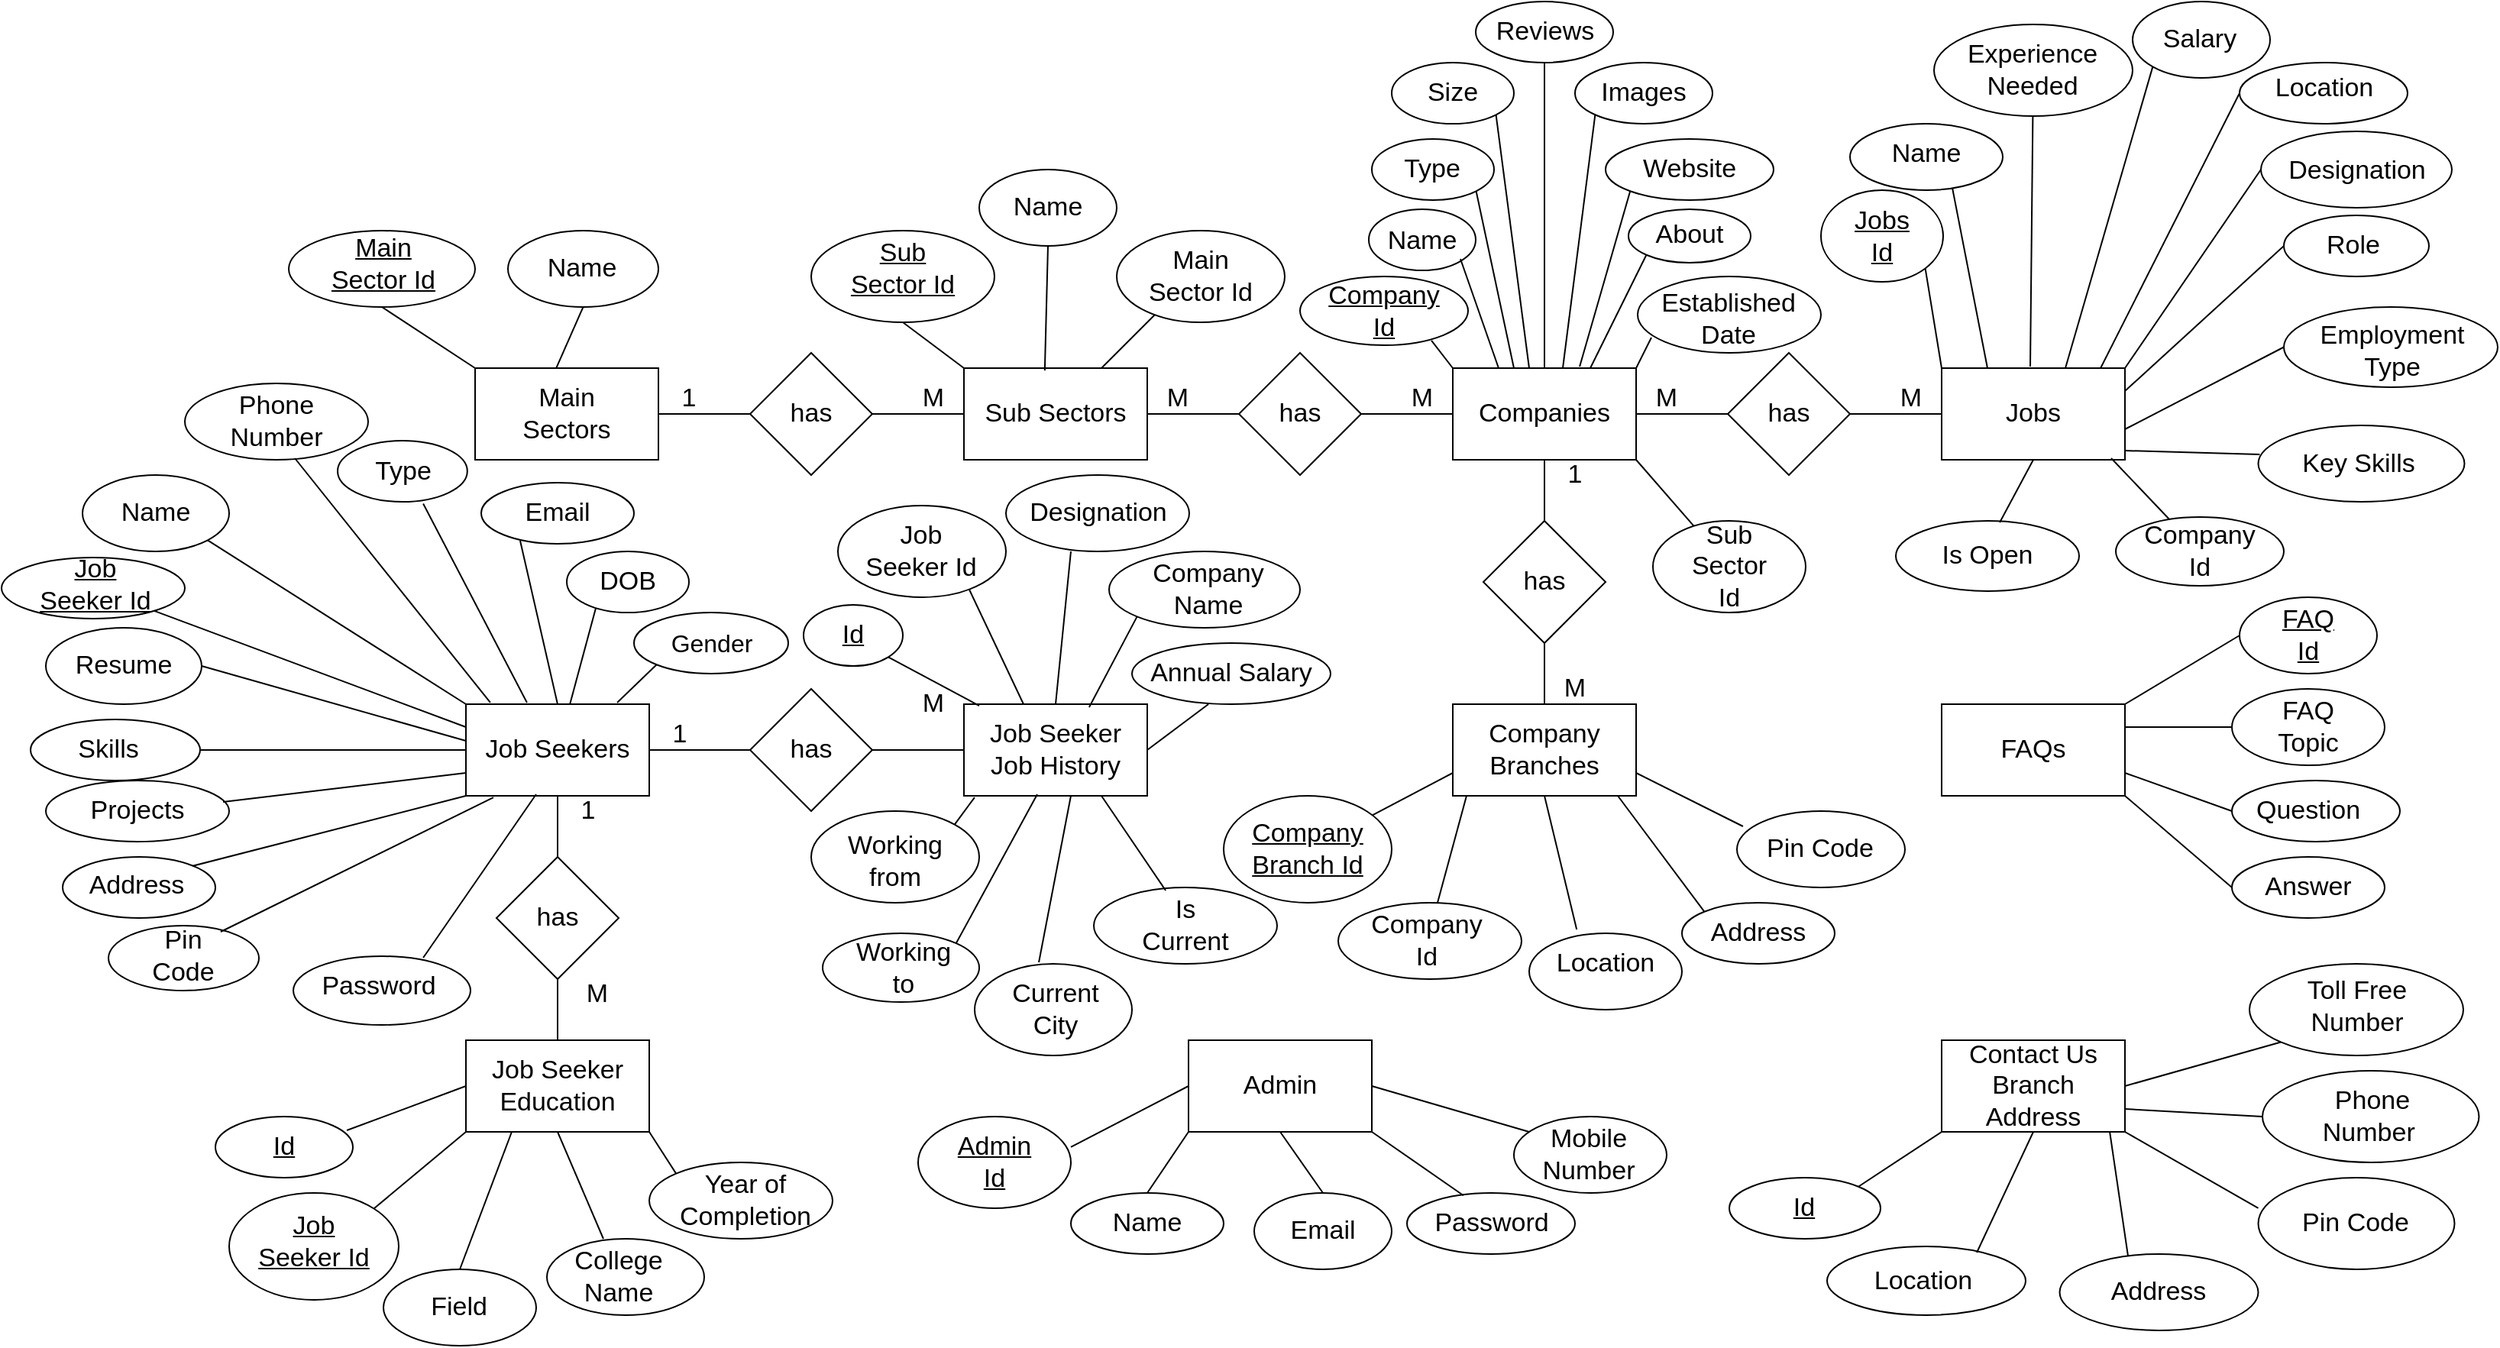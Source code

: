 <mxfile version="14.5.4" type="device"><diagram id="aG7Wj-HJcfBmoUy1A4r9" name="Page-1"><mxGraphModel dx="1108" dy="1619" grid="1" gridSize="10" guides="1" tooltips="1" connect="1" arrows="1" fold="1" page="1" pageScale="1" pageWidth="827" pageHeight="1169" math="0" shadow="0"><root><mxCell id="0"/><mxCell id="1" parent="0"/><mxCell id="hNmlvWHlDFv7S7BZBhrp-7" value="" style="group" parent="1" vertex="1" connectable="0"><mxGeometry x="360" y="200" width="120" height="60" as="geometry"/></mxCell><mxCell id="hNmlvWHlDFv7S7BZBhrp-2" value="" style="rounded=0;whiteSpace=wrap;html=1;" parent="hNmlvWHlDFv7S7BZBhrp-7" vertex="1"><mxGeometry width="120" height="60" as="geometry"/></mxCell><mxCell id="hNmlvWHlDFv7S7BZBhrp-3" value="Main Sectors" style="text;html=1;strokeColor=none;fillColor=none;align=center;verticalAlign=middle;whiteSpace=wrap;rounded=0;fontSize=17;" parent="hNmlvWHlDFv7S7BZBhrp-7" vertex="1"><mxGeometry x="10" y="10" width="100" height="40" as="geometry"/></mxCell><mxCell id="hNmlvWHlDFv7S7BZBhrp-10" value="" style="group" parent="1" vertex="1" connectable="0"><mxGeometry x="680" y="200" width="120" height="60" as="geometry"/></mxCell><mxCell id="hNmlvWHlDFv7S7BZBhrp-8" value="" style="rounded=0;whiteSpace=wrap;html=1;fontSize=17;" parent="hNmlvWHlDFv7S7BZBhrp-10" vertex="1"><mxGeometry width="120" height="60" as="geometry"/></mxCell><mxCell id="hNmlvWHlDFv7S7BZBhrp-9" value="Sub Sectors" style="text;html=1;strokeColor=none;fillColor=none;align=center;verticalAlign=middle;whiteSpace=wrap;rounded=0;fontSize=17;" parent="hNmlvWHlDFv7S7BZBhrp-10" vertex="1"><mxGeometry x="10" y="10" width="100" height="40" as="geometry"/></mxCell><mxCell id="hNmlvWHlDFv7S7BZBhrp-13" value="" style="group" parent="1" vertex="1" connectable="0"><mxGeometry x="1000" y="200" width="120" height="60" as="geometry"/></mxCell><mxCell id="hNmlvWHlDFv7S7BZBhrp-11" value="" style="rounded=0;whiteSpace=wrap;html=1;fontSize=17;" parent="hNmlvWHlDFv7S7BZBhrp-13" vertex="1"><mxGeometry width="120" height="60" as="geometry"/></mxCell><mxCell id="hNmlvWHlDFv7S7BZBhrp-12" value="Companies" style="text;html=1;strokeColor=none;fillColor=none;align=center;verticalAlign=middle;whiteSpace=wrap;rounded=0;fontSize=17;" parent="hNmlvWHlDFv7S7BZBhrp-13" vertex="1"><mxGeometry x="10" y="10" width="100" height="40" as="geometry"/></mxCell><mxCell id="hNmlvWHlDFv7S7BZBhrp-16" value="" style="group" parent="1" vertex="1" connectable="0"><mxGeometry x="354" y="420" width="120" height="60" as="geometry"/></mxCell><mxCell id="hNmlvWHlDFv7S7BZBhrp-14" value="" style="rounded=0;whiteSpace=wrap;html=1;fontSize=17;" parent="hNmlvWHlDFv7S7BZBhrp-16" vertex="1"><mxGeometry width="120" height="60" as="geometry"/></mxCell><mxCell id="hNmlvWHlDFv7S7BZBhrp-15" value="Job Seekers" style="text;html=1;strokeColor=none;fillColor=none;align=center;verticalAlign=middle;whiteSpace=wrap;rounded=0;fontSize=17;" parent="hNmlvWHlDFv7S7BZBhrp-16" vertex="1"><mxGeometry x="10" y="10" width="100" height="40" as="geometry"/></mxCell><mxCell id="hNmlvWHlDFv7S7BZBhrp-22" value="" style="group" parent="1" vertex="1" connectable="0"><mxGeometry x="1320" y="420" width="120" height="60" as="geometry"/></mxCell><mxCell id="hNmlvWHlDFv7S7BZBhrp-20" value="" style="rounded=0;whiteSpace=wrap;html=1;fontSize=17;" parent="hNmlvWHlDFv7S7BZBhrp-22" vertex="1"><mxGeometry width="120" height="60" as="geometry"/></mxCell><mxCell id="hNmlvWHlDFv7S7BZBhrp-21" value="FAQs" style="text;html=1;strokeColor=none;fillColor=none;align=center;verticalAlign=middle;whiteSpace=wrap;rounded=0;fontSize=17;" parent="hNmlvWHlDFv7S7BZBhrp-22" vertex="1"><mxGeometry x="10" y="10" width="100" height="40" as="geometry"/></mxCell><mxCell id="hNmlvWHlDFv7S7BZBhrp-25" value="" style="group" parent="1" vertex="1" connectable="0"><mxGeometry x="1320" y="640" width="120" height="60" as="geometry"/></mxCell><mxCell id="hNmlvWHlDFv7S7BZBhrp-23" value="" style="rounded=0;whiteSpace=wrap;html=1;fontSize=17;" parent="hNmlvWHlDFv7S7BZBhrp-25" vertex="1"><mxGeometry width="120" height="60" as="geometry"/></mxCell><mxCell id="hNmlvWHlDFv7S7BZBhrp-24" value="Contact Us Branch Address" style="text;html=1;strokeColor=none;fillColor=none;align=center;verticalAlign=middle;whiteSpace=wrap;rounded=0;fontSize=17;" parent="hNmlvWHlDFv7S7BZBhrp-25" vertex="1"><mxGeometry x="10" y="10" width="100" height="40" as="geometry"/></mxCell><mxCell id="hNmlvWHlDFv7S7BZBhrp-30" value="" style="group" parent="1" vertex="1" connectable="0"><mxGeometry x="827" y="640" width="120" height="60" as="geometry"/></mxCell><mxCell id="hNmlvWHlDFv7S7BZBhrp-28" value="" style="rounded=0;whiteSpace=wrap;html=1;fontSize=17;" parent="hNmlvWHlDFv7S7BZBhrp-30" vertex="1"><mxGeometry width="120" height="60" as="geometry"/></mxCell><mxCell id="hNmlvWHlDFv7S7BZBhrp-29" value="Admin" style="text;html=1;strokeColor=none;fillColor=none;align=center;verticalAlign=middle;whiteSpace=wrap;rounded=0;fontSize=17;" parent="hNmlvWHlDFv7S7BZBhrp-30" vertex="1"><mxGeometry x="10" y="10" width="100" height="40" as="geometry"/></mxCell><mxCell id="hNmlvWHlDFv7S7BZBhrp-33" value="" style="group" parent="1" vertex="1" connectable="0"><mxGeometry x="1320" y="200" width="120" height="60" as="geometry"/></mxCell><mxCell id="hNmlvWHlDFv7S7BZBhrp-31" value="" style="rounded=0;whiteSpace=wrap;html=1;fontSize=17;" parent="hNmlvWHlDFv7S7BZBhrp-33" vertex="1"><mxGeometry width="120" height="60" as="geometry"/></mxCell><mxCell id="hNmlvWHlDFv7S7BZBhrp-32" value="Jobs" style="text;html=1;strokeColor=none;fillColor=none;align=center;verticalAlign=middle;whiteSpace=wrap;rounded=0;fontSize=17;" parent="hNmlvWHlDFv7S7BZBhrp-33" vertex="1"><mxGeometry x="10" y="10" width="100" height="40" as="geometry"/></mxCell><mxCell id="hNmlvWHlDFv7S7BZBhrp-39" value="" style="group" parent="1" vertex="1" connectable="0"><mxGeometry x="1000" y="420" width="120" height="60" as="geometry"/></mxCell><mxCell id="hNmlvWHlDFv7S7BZBhrp-37" value="" style="rounded=0;whiteSpace=wrap;html=1;fontSize=17;" parent="hNmlvWHlDFv7S7BZBhrp-39" vertex="1"><mxGeometry width="120" height="60" as="geometry"/></mxCell><mxCell id="hNmlvWHlDFv7S7BZBhrp-38" value="Company Branches" style="text;html=1;strokeColor=none;fillColor=none;align=center;verticalAlign=middle;whiteSpace=wrap;rounded=0;fontSize=17;" parent="hNmlvWHlDFv7S7BZBhrp-39" vertex="1"><mxGeometry x="10" y="10" width="100" height="40" as="geometry"/></mxCell><mxCell id="hNmlvWHlDFv7S7BZBhrp-42" value="" style="group" parent="1" vertex="1" connectable="0"><mxGeometry x="354" y="640" width="120" height="60" as="geometry"/></mxCell><mxCell id="hNmlvWHlDFv7S7BZBhrp-40" value="" style="rounded=0;whiteSpace=wrap;html=1;fontSize=17;" parent="hNmlvWHlDFv7S7BZBhrp-42" vertex="1"><mxGeometry width="120" height="60" as="geometry"/></mxCell><mxCell id="hNmlvWHlDFv7S7BZBhrp-41" value="Job Seeker Education" style="text;html=1;strokeColor=none;fillColor=none;align=center;verticalAlign=middle;whiteSpace=wrap;rounded=0;fontSize=17;" parent="hNmlvWHlDFv7S7BZBhrp-42" vertex="1"><mxGeometry x="10" y="10" width="100" height="40" as="geometry"/></mxCell><mxCell id="hNmlvWHlDFv7S7BZBhrp-45" value="" style="group" parent="1" vertex="1" connectable="0"><mxGeometry x="680" y="420" width="120" height="60" as="geometry"/></mxCell><mxCell id="hNmlvWHlDFv7S7BZBhrp-43" value="" style="rounded=0;whiteSpace=wrap;html=1;fontSize=17;" parent="hNmlvWHlDFv7S7BZBhrp-45" vertex="1"><mxGeometry width="120" height="60" as="geometry"/></mxCell><mxCell id="hNmlvWHlDFv7S7BZBhrp-44" value="Job Seeker Job History" style="text;html=1;strokeColor=none;fillColor=none;align=center;verticalAlign=middle;whiteSpace=wrap;rounded=0;fontSize=17;" parent="hNmlvWHlDFv7S7BZBhrp-45" vertex="1"><mxGeometry x="10" y="10" width="100" height="40" as="geometry"/></mxCell><mxCell id="hNmlvWHlDFv7S7BZBhrp-51" value="" style="endArrow=none;html=1;fontSize=17;exitX=1;exitY=0.5;exitDx=0;exitDy=0;entryX=0;entryY=0.5;entryDx=0;entryDy=0;" parent="1" source="hNmlvWHlDFv7S7BZBhrp-2" target="hNmlvWHlDFv7S7BZBhrp-46" edge="1"><mxGeometry width="50" height="50" relative="1" as="geometry"><mxPoint x="510" y="270" as="sourcePoint"/><mxPoint x="560" y="220" as="targetPoint"/></mxGeometry></mxCell><mxCell id="hNmlvWHlDFv7S7BZBhrp-52" value="" style="endArrow=none;html=1;fontSize=17;entryX=0;entryY=0.5;entryDx=0;entryDy=0;exitX=1;exitY=0.5;exitDx=0;exitDy=0;" parent="1" source="hNmlvWHlDFv7S7BZBhrp-46" target="hNmlvWHlDFv7S7BZBhrp-8" edge="1"><mxGeometry width="50" height="50" relative="1" as="geometry"><mxPoint x="510" y="270" as="sourcePoint"/><mxPoint x="560" y="220" as="targetPoint"/></mxGeometry></mxCell><mxCell id="hNmlvWHlDFv7S7BZBhrp-53" value="1" style="text;html=1;strokeColor=none;fillColor=none;align=center;verticalAlign=middle;whiteSpace=wrap;rounded=0;fontSize=17;" parent="1" vertex="1"><mxGeometry x="480" y="210" width="40" height="20" as="geometry"/></mxCell><mxCell id="hNmlvWHlDFv7S7BZBhrp-54" value="M" style="text;html=1;strokeColor=none;fillColor=none;align=center;verticalAlign=middle;whiteSpace=wrap;rounded=0;fontSize=17;" parent="1" vertex="1"><mxGeometry x="640" y="210" width="40" height="20" as="geometry"/></mxCell><mxCell id="hNmlvWHlDFv7S7BZBhrp-58" value="" style="endArrow=none;html=1;fontSize=17;entryX=0;entryY=0.5;entryDx=0;entryDy=0;exitX=1;exitY=0.5;exitDx=0;exitDy=0;" parent="1" source="hNmlvWHlDFv7S7BZBhrp-8" target="hNmlvWHlDFv7S7BZBhrp-56" edge="1"><mxGeometry width="50" height="50" relative="1" as="geometry"><mxPoint x="730" y="270" as="sourcePoint"/><mxPoint x="780" y="220" as="targetPoint"/></mxGeometry></mxCell><mxCell id="hNmlvWHlDFv7S7BZBhrp-59" value="" style="endArrow=none;html=1;fontSize=17;entryX=0;entryY=0.5;entryDx=0;entryDy=0;exitX=1;exitY=0.5;exitDx=0;exitDy=0;" parent="1" source="hNmlvWHlDFv7S7BZBhrp-56" target="hNmlvWHlDFv7S7BZBhrp-11" edge="1"><mxGeometry width="50" height="50" relative="1" as="geometry"><mxPoint x="730" y="270" as="sourcePoint"/><mxPoint x="780" y="220" as="targetPoint"/></mxGeometry></mxCell><mxCell id="hNmlvWHlDFv7S7BZBhrp-60" value="M" style="text;html=1;strokeColor=none;fillColor=none;align=center;verticalAlign=middle;whiteSpace=wrap;rounded=0;fontSize=17;" parent="1" vertex="1"><mxGeometry x="800" y="210" width="40" height="20" as="geometry"/></mxCell><mxCell id="hNmlvWHlDFv7S7BZBhrp-62" value="M" style="text;html=1;strokeColor=none;fillColor=none;align=center;verticalAlign=middle;whiteSpace=wrap;rounded=0;fontSize=17;" parent="1" vertex="1"><mxGeometry x="960" y="210" width="40" height="20" as="geometry"/></mxCell><mxCell id="hNmlvWHlDFv7S7BZBhrp-63" value="" style="group" parent="1" vertex="1" connectable="0"><mxGeometry x="540" y="190" width="80" height="80" as="geometry"/></mxCell><mxCell id="hNmlvWHlDFv7S7BZBhrp-46" value="" style="rhombus;whiteSpace=wrap;html=1;fontSize=17;" parent="hNmlvWHlDFv7S7BZBhrp-63" vertex="1"><mxGeometry width="80" height="80" as="geometry"/></mxCell><mxCell id="hNmlvWHlDFv7S7BZBhrp-47" value="has" style="text;html=1;strokeColor=none;fillColor=none;align=center;verticalAlign=middle;whiteSpace=wrap;rounded=0;fontSize=17;" parent="hNmlvWHlDFv7S7BZBhrp-63" vertex="1"><mxGeometry x="20" y="30" width="40" height="20" as="geometry"/></mxCell><mxCell id="hNmlvWHlDFv7S7BZBhrp-64" value="" style="group" parent="1" vertex="1" connectable="0"><mxGeometry x="860" y="190" width="80" height="80" as="geometry"/></mxCell><mxCell id="hNmlvWHlDFv7S7BZBhrp-56" value="" style="rhombus;whiteSpace=wrap;html=1;fontSize=17;" parent="hNmlvWHlDFv7S7BZBhrp-64" vertex="1"><mxGeometry width="80" height="80" as="geometry"/></mxCell><mxCell id="hNmlvWHlDFv7S7BZBhrp-57" value="has" style="text;html=1;strokeColor=none;fillColor=none;align=center;verticalAlign=middle;whiteSpace=wrap;rounded=0;fontSize=17;" parent="hNmlvWHlDFv7S7BZBhrp-64" vertex="1"><mxGeometry x="20" y="30" width="40" height="20" as="geometry"/></mxCell><mxCell id="hNmlvWHlDFv7S7BZBhrp-69" value="" style="endArrow=none;html=1;fontSize=17;exitX=1;exitY=0.5;exitDx=0;exitDy=0;entryX=0;entryY=0.5;entryDx=0;entryDy=0;" parent="1" source="hNmlvWHlDFv7S7BZBhrp-14" target="hNmlvWHlDFv7S7BZBhrp-79" edge="1"><mxGeometry width="50" height="50" relative="1" as="geometry"><mxPoint x="740" y="370" as="sourcePoint"/><mxPoint x="530" y="450" as="targetPoint"/></mxGeometry></mxCell><mxCell id="hNmlvWHlDFv7S7BZBhrp-71" value="1" style="text;html=1;strokeColor=none;fillColor=none;align=center;verticalAlign=middle;whiteSpace=wrap;rounded=0;fontSize=17;" parent="1" vertex="1"><mxGeometry x="474" y="430" width="40" height="20" as="geometry"/></mxCell><mxCell id="hNmlvWHlDFv7S7BZBhrp-73" value="" style="rhombus;whiteSpace=wrap;html=1;fontSize=17;" parent="1" vertex="1"><mxGeometry x="1180" y="190" width="80" height="80" as="geometry"/></mxCell><mxCell id="hNmlvWHlDFv7S7BZBhrp-74" value="has" style="text;html=1;strokeColor=none;fillColor=none;align=center;verticalAlign=middle;whiteSpace=wrap;rounded=0;fontSize=17;" parent="1" vertex="1"><mxGeometry x="1200" y="220" width="40" height="20" as="geometry"/></mxCell><mxCell id="hNmlvWHlDFv7S7BZBhrp-75" value="" style="endArrow=none;html=1;fontSize=17;entryX=0;entryY=0.5;entryDx=0;entryDy=0;exitX=1;exitY=0.5;exitDx=0;exitDy=0;" parent="1" source="hNmlvWHlDFv7S7BZBhrp-11" target="hNmlvWHlDFv7S7BZBhrp-73" edge="1"><mxGeometry width="50" height="50" relative="1" as="geometry"><mxPoint x="840" y="360" as="sourcePoint"/><mxPoint x="890" y="310" as="targetPoint"/></mxGeometry></mxCell><mxCell id="hNmlvWHlDFv7S7BZBhrp-76" value="" style="endArrow=none;html=1;fontSize=17;entryX=0;entryY=0.5;entryDx=0;entryDy=0;exitX=1;exitY=0.5;exitDx=0;exitDy=0;" parent="1" source="hNmlvWHlDFv7S7BZBhrp-73" target="hNmlvWHlDFv7S7BZBhrp-31" edge="1"><mxGeometry width="50" height="50" relative="1" as="geometry"><mxPoint x="840" y="360" as="sourcePoint"/><mxPoint x="890" y="310" as="targetPoint"/></mxGeometry></mxCell><mxCell id="hNmlvWHlDFv7S7BZBhrp-77" value="M" style="text;html=1;strokeColor=none;fillColor=none;align=center;verticalAlign=middle;whiteSpace=wrap;rounded=0;fontSize=17;" parent="1" vertex="1"><mxGeometry x="1120" y="210" width="40" height="20" as="geometry"/></mxCell><mxCell id="hNmlvWHlDFv7S7BZBhrp-78" value="M" style="text;html=1;strokeColor=none;fillColor=none;align=center;verticalAlign=middle;whiteSpace=wrap;rounded=0;fontSize=17;" parent="1" vertex="1"><mxGeometry x="1280" y="210" width="40" height="20" as="geometry"/></mxCell><mxCell id="hNmlvWHlDFv7S7BZBhrp-80" value="" style="endArrow=none;html=1;fontSize=17;exitX=1;exitY=0.5;exitDx=0;exitDy=0;entryX=0;entryY=0.5;entryDx=0;entryDy=0;" parent="1" source="hNmlvWHlDFv7S7BZBhrp-79" target="hNmlvWHlDFv7S7BZBhrp-43" edge="1"><mxGeometry width="50" height="50" relative="1" as="geometry"><mxPoint x="700" y="370" as="sourcePoint"/><mxPoint x="750" y="320" as="targetPoint"/></mxGeometry></mxCell><mxCell id="hNmlvWHlDFv7S7BZBhrp-81" value="M" style="text;html=1;strokeColor=none;fillColor=none;align=center;verticalAlign=middle;whiteSpace=wrap;rounded=0;fontSize=17;" parent="1" vertex="1"><mxGeometry x="640" y="410" width="40" height="20" as="geometry"/></mxCell><mxCell id="hNmlvWHlDFv7S7BZBhrp-84" value="" style="endArrow=none;html=1;fontSize=17;exitX=0.5;exitY=0;exitDx=0;exitDy=0;entryX=0.5;entryY=1;entryDx=0;entryDy=0;" parent="1" source="hNmlvWHlDFv7S7BZBhrp-83" target="hNmlvWHlDFv7S7BZBhrp-14" edge="1"><mxGeometry width="50" height="50" relative="1" as="geometry"><mxPoint x="700" y="490" as="sourcePoint"/><mxPoint x="750" y="440" as="targetPoint"/></mxGeometry></mxCell><mxCell id="hNmlvWHlDFv7S7BZBhrp-85" value="" style="endArrow=none;html=1;fontSize=17;exitX=0.5;exitY=0;exitDx=0;exitDy=0;entryX=0.5;entryY=1;entryDx=0;entryDy=0;" parent="1" source="hNmlvWHlDFv7S7BZBhrp-40" target="hNmlvWHlDFv7S7BZBhrp-83" edge="1"><mxGeometry width="50" height="50" relative="1" as="geometry"><mxPoint x="700" y="490" as="sourcePoint"/><mxPoint x="750" y="440" as="targetPoint"/></mxGeometry></mxCell><mxCell id="hNmlvWHlDFv7S7BZBhrp-87" value="1" style="text;html=1;strokeColor=none;fillColor=none;align=center;verticalAlign=middle;whiteSpace=wrap;rounded=0;fontSize=17;" parent="1" vertex="1"><mxGeometry x="414" y="480" width="40" height="20" as="geometry"/></mxCell><mxCell id="hNmlvWHlDFv7S7BZBhrp-88" value="M" style="text;html=1;strokeColor=none;fillColor=none;align=center;verticalAlign=middle;whiteSpace=wrap;rounded=0;fontSize=17;" parent="1" vertex="1"><mxGeometry x="420" y="600" width="40" height="20" as="geometry"/></mxCell><mxCell id="hNmlvWHlDFv7S7BZBhrp-89" value="" style="rhombus;whiteSpace=wrap;html=1;fontSize=17;" parent="1" vertex="1"><mxGeometry x="1020" y="300" width="80" height="80" as="geometry"/></mxCell><mxCell id="hNmlvWHlDFv7S7BZBhrp-90" value="" style="endArrow=none;html=1;fontSize=17;entryX=0.5;entryY=1;entryDx=0;entryDy=0;exitX=0.5;exitY=0;exitDx=0;exitDy=0;" parent="1" source="hNmlvWHlDFv7S7BZBhrp-89" target="hNmlvWHlDFv7S7BZBhrp-11" edge="1"><mxGeometry width="50" height="50" relative="1" as="geometry"><mxPoint x="870" y="490" as="sourcePoint"/><mxPoint x="920" y="440" as="targetPoint"/></mxGeometry></mxCell><mxCell id="hNmlvWHlDFv7S7BZBhrp-91" value="" style="endArrow=none;html=1;fontSize=17;entryX=0.5;entryY=1;entryDx=0;entryDy=0;exitX=0.5;exitY=0;exitDx=0;exitDy=0;" parent="1" source="hNmlvWHlDFv7S7BZBhrp-37" target="hNmlvWHlDFv7S7BZBhrp-89" edge="1"><mxGeometry width="50" height="50" relative="1" as="geometry"><mxPoint x="870" y="490" as="sourcePoint"/><mxPoint x="920" y="440" as="targetPoint"/></mxGeometry></mxCell><mxCell id="hNmlvWHlDFv7S7BZBhrp-92" value="has" style="text;html=1;strokeColor=none;fillColor=none;align=center;verticalAlign=middle;whiteSpace=wrap;rounded=0;fontSize=17;" parent="1" vertex="1"><mxGeometry x="1040" y="330" width="40" height="20" as="geometry"/></mxCell><mxCell id="hNmlvWHlDFv7S7BZBhrp-93" value="1" style="text;html=1;strokeColor=none;fillColor=none;align=center;verticalAlign=middle;whiteSpace=wrap;rounded=0;fontSize=17;" parent="1" vertex="1"><mxGeometry x="1060" y="260" width="40" height="20" as="geometry"/></mxCell><mxCell id="hNmlvWHlDFv7S7BZBhrp-94" value="M" style="text;html=1;strokeColor=none;fillColor=none;align=center;verticalAlign=middle;whiteSpace=wrap;rounded=0;fontSize=17;" parent="1" vertex="1"><mxGeometry x="1060" y="400" width="40" height="20" as="geometry"/></mxCell><mxCell id="hNmlvWHlDFv7S7BZBhrp-96" value="" style="group" parent="1" vertex="1" connectable="0"><mxGeometry x="540" y="410" width="80" height="80" as="geometry"/></mxCell><mxCell id="hNmlvWHlDFv7S7BZBhrp-79" value="" style="rhombus;whiteSpace=wrap;html=1;fontSize=17;" parent="hNmlvWHlDFv7S7BZBhrp-96" vertex="1"><mxGeometry width="80" height="80" as="geometry"/></mxCell><mxCell id="hNmlvWHlDFv7S7BZBhrp-82" value="has" style="text;html=1;strokeColor=none;fillColor=none;align=center;verticalAlign=middle;whiteSpace=wrap;rounded=0;fontSize=17;" parent="hNmlvWHlDFv7S7BZBhrp-96" vertex="1"><mxGeometry x="20" y="30" width="40" height="20" as="geometry"/></mxCell><mxCell id="hNmlvWHlDFv7S7BZBhrp-97" value="" style="group" parent="1" vertex="1" connectable="0"><mxGeometry x="374" y="520" width="80" height="80" as="geometry"/></mxCell><mxCell id="hNmlvWHlDFv7S7BZBhrp-83" value="" style="rhombus;whiteSpace=wrap;html=1;fontSize=17;" parent="hNmlvWHlDFv7S7BZBhrp-97" vertex="1"><mxGeometry width="80" height="80" as="geometry"/></mxCell><mxCell id="hNmlvWHlDFv7S7BZBhrp-86" value="has" style="text;html=1;strokeColor=none;fillColor=none;align=center;verticalAlign=middle;whiteSpace=wrap;rounded=0;fontSize=17;" parent="hNmlvWHlDFv7S7BZBhrp-97" vertex="1"><mxGeometry x="20" y="30" width="40" height="20" as="geometry"/></mxCell><mxCell id="hNmlvWHlDFv7S7BZBhrp-100" value="" style="group" parent="1" vertex="1" connectable="0"><mxGeometry x="238" y="110" width="122" height="50" as="geometry"/></mxCell><mxCell id="hNmlvWHlDFv7S7BZBhrp-98" value="" style="ellipse;whiteSpace=wrap;html=1;fontSize=17;" parent="hNmlvWHlDFv7S7BZBhrp-100" vertex="1"><mxGeometry width="122" height="50" as="geometry"/></mxCell><mxCell id="hNmlvWHlDFv7S7BZBhrp-99" value="Main Sector Id" style="text;html=1;strokeColor=none;fillColor=none;align=center;verticalAlign=middle;whiteSpace=wrap;rounded=0;fontSize=17;fontStyle=4" parent="hNmlvWHlDFv7S7BZBhrp-100" vertex="1"><mxGeometry x="22" y="12" width="80" height="20" as="geometry"/></mxCell><mxCell id="hNmlvWHlDFv7S7BZBhrp-101" value="" style="ellipse;whiteSpace=wrap;html=1;fontSize=17;" parent="1" vertex="1"><mxGeometry x="381.5" y="110" width="98.5" height="50" as="geometry"/></mxCell><mxCell id="hNmlvWHlDFv7S7BZBhrp-102" value="Name" style="text;html=1;strokeColor=none;fillColor=none;align=center;verticalAlign=middle;whiteSpace=wrap;rounded=0;fontSize=17;" parent="1" vertex="1"><mxGeometry x="400" y="120" width="60" height="30" as="geometry"/></mxCell><mxCell id="hNmlvWHlDFv7S7BZBhrp-103" value="" style="endArrow=none;html=1;fontSize=17;entryX=0.5;entryY=1;entryDx=0;entryDy=0;exitX=0;exitY=0;exitDx=0;exitDy=0;" parent="1" source="hNmlvWHlDFv7S7BZBhrp-2" target="hNmlvWHlDFv7S7BZBhrp-98" edge="1"><mxGeometry width="50" height="50" relative="1" as="geometry"><mxPoint x="890" y="280" as="sourcePoint"/><mxPoint x="940" y="230" as="targetPoint"/></mxGeometry></mxCell><mxCell id="hNmlvWHlDFv7S7BZBhrp-104" value="" style="endArrow=none;html=1;fontSize=17;entryX=0.5;entryY=1;entryDx=0;entryDy=0;exitX=0.441;exitY=0.007;exitDx=0;exitDy=0;exitPerimeter=0;" parent="1" source="hNmlvWHlDFv7S7BZBhrp-2" target="hNmlvWHlDFv7S7BZBhrp-101" edge="1"><mxGeometry width="50" height="50" relative="1" as="geometry"><mxPoint x="890" y="280" as="sourcePoint"/><mxPoint x="940" y="230" as="targetPoint"/></mxGeometry></mxCell><mxCell id="hNmlvWHlDFv7S7BZBhrp-107" value="" style="group" parent="1" vertex="1" connectable="0"><mxGeometry x="590" y="110" width="110" height="60" as="geometry"/></mxCell><mxCell id="hNmlvWHlDFv7S7BZBhrp-105" value="" style="ellipse;whiteSpace=wrap;html=1;fontSize=17;" parent="hNmlvWHlDFv7S7BZBhrp-107" vertex="1"><mxGeometry x="-10" width="120" height="60" as="geometry"/></mxCell><mxCell id="hNmlvWHlDFv7S7BZBhrp-106" value="&lt;u&gt;Sub Sector Id&lt;/u&gt;" style="text;html=1;strokeColor=none;fillColor=none;align=center;verticalAlign=middle;whiteSpace=wrap;rounded=0;fontSize=17;" parent="hNmlvWHlDFv7S7BZBhrp-107" vertex="1"><mxGeometry x="10" y="15" width="80" height="20" as="geometry"/></mxCell><mxCell id="hNmlvWHlDFv7S7BZBhrp-108" value="" style="endArrow=none;html=1;fontSize=17;entryX=0.5;entryY=1;entryDx=0;entryDy=0;" parent="1" target="hNmlvWHlDFv7S7BZBhrp-105" edge="1"><mxGeometry width="50" height="50" relative="1" as="geometry"><mxPoint x="680" y="200" as="sourcePoint"/><mxPoint x="940" y="210" as="targetPoint"/></mxGeometry></mxCell><mxCell id="hNmlvWHlDFv7S7BZBhrp-112" value="" style="group" parent="1" vertex="1" connectable="0"><mxGeometry x="690" y="70" width="90" height="50" as="geometry"/></mxCell><mxCell id="hNmlvWHlDFv7S7BZBhrp-109" value="" style="ellipse;whiteSpace=wrap;html=1;fontSize=17;" parent="hNmlvWHlDFv7S7BZBhrp-112" vertex="1"><mxGeometry width="90" height="50" as="geometry"/></mxCell><mxCell id="hNmlvWHlDFv7S7BZBhrp-111" value="Name" style="text;html=1;strokeColor=none;fillColor=none;align=center;verticalAlign=middle;whiteSpace=wrap;rounded=0;fontSize=17;" parent="hNmlvWHlDFv7S7BZBhrp-112" vertex="1"><mxGeometry x="25" y="15" width="40" height="20" as="geometry"/></mxCell><mxCell id="hNmlvWHlDFv7S7BZBhrp-114" value="" style="endArrow=none;html=1;fontSize=17;entryX=0.5;entryY=1;entryDx=0;entryDy=0;exitX=0.441;exitY=0.026;exitDx=0;exitDy=0;exitPerimeter=0;" parent="1" source="hNmlvWHlDFv7S7BZBhrp-8" target="hNmlvWHlDFv7S7BZBhrp-109" edge="1"><mxGeometry width="50" height="50" relative="1" as="geometry"><mxPoint x="890" y="260" as="sourcePoint"/><mxPoint x="940" y="210" as="targetPoint"/></mxGeometry></mxCell><mxCell id="hNmlvWHlDFv7S7BZBhrp-118" value="" style="endArrow=none;html=1;fontSize=17;entryX=0.5;entryY=1;entryDx=0;entryDy=0;exitX=0.75;exitY=0;exitDx=0;exitDy=0;" parent="1" source="hNmlvWHlDFv7S7BZBhrp-8" edge="1"><mxGeometry width="50" height="50" relative="1" as="geometry"><mxPoint x="890" y="260" as="sourcePoint"/><mxPoint x="810" y="160" as="targetPoint"/></mxGeometry></mxCell><mxCell id="hNmlvWHlDFv7S7BZBhrp-121" value="" style="group" parent="1" vertex="1" connectable="0"><mxGeometry x="1515" y="350" width="90" height="50" as="geometry"/></mxCell><mxCell id="hNmlvWHlDFv7S7BZBhrp-119" value="" style="ellipse;whiteSpace=wrap;html=1;fontSize=17;" parent="hNmlvWHlDFv7S7BZBhrp-121" vertex="1"><mxGeometry width="90" height="50" as="geometry"/></mxCell><mxCell id="hNmlvWHlDFv7S7BZBhrp-120" value="&lt;u&gt;FAQ Id&lt;/u&gt;" style="text;html=1;strokeColor=none;fillColor=none;align=center;verticalAlign=middle;whiteSpace=wrap;rounded=0;fontSize=17;" parent="hNmlvWHlDFv7S7BZBhrp-121" vertex="1"><mxGeometry x="25" y="15" width="40" height="20" as="geometry"/></mxCell><mxCell id="hNmlvWHlDFv7S7BZBhrp-126" value="" style="group" parent="1" vertex="1" connectable="0"><mxGeometry x="1510" y="410" width="100" height="50" as="geometry"/></mxCell><mxCell id="hNmlvWHlDFv7S7BZBhrp-122" value="" style="ellipse;whiteSpace=wrap;html=1;fontSize=17;" parent="hNmlvWHlDFv7S7BZBhrp-126" vertex="1"><mxGeometry width="100" height="50" as="geometry"/></mxCell><mxCell id="hNmlvWHlDFv7S7BZBhrp-123" value="FAQ Topic" style="text;html=1;strokeColor=none;fillColor=none;align=center;verticalAlign=middle;whiteSpace=wrap;rounded=0;fontSize=17;" parent="hNmlvWHlDFv7S7BZBhrp-126" vertex="1"><mxGeometry x="30" y="15" width="40" height="20" as="geometry"/></mxCell><mxCell id="hNmlvWHlDFv7S7BZBhrp-127" value="" style="group" parent="1" vertex="1" connectable="0"><mxGeometry x="1510" y="470" width="110" height="40" as="geometry"/></mxCell><mxCell id="hNmlvWHlDFv7S7BZBhrp-124" value="" style="ellipse;whiteSpace=wrap;html=1;fontSize=17;" parent="hNmlvWHlDFv7S7BZBhrp-127" vertex="1"><mxGeometry width="110" height="40" as="geometry"/></mxCell><mxCell id="hNmlvWHlDFv7S7BZBhrp-125" value="Question" style="text;html=1;strokeColor=none;fillColor=none;align=center;verticalAlign=middle;whiteSpace=wrap;rounded=0;fontSize=17;" parent="hNmlvWHlDFv7S7BZBhrp-127" vertex="1"><mxGeometry x="30" y="10" width="40" height="20" as="geometry"/></mxCell><mxCell id="hNmlvWHlDFv7S7BZBhrp-130" value="" style="group" parent="1" vertex="1" connectable="0"><mxGeometry x="1510" y="520" width="100" height="40" as="geometry"/></mxCell><mxCell id="hNmlvWHlDFv7S7BZBhrp-128" value="" style="ellipse;whiteSpace=wrap;html=1;fontSize=17;" parent="hNmlvWHlDFv7S7BZBhrp-130" vertex="1"><mxGeometry width="100" height="40" as="geometry"/></mxCell><mxCell id="hNmlvWHlDFv7S7BZBhrp-129" value="Answer" style="text;html=1;strokeColor=none;fillColor=none;align=center;verticalAlign=middle;whiteSpace=wrap;rounded=0;fontSize=17;" parent="hNmlvWHlDFv7S7BZBhrp-130" vertex="1"><mxGeometry x="30" y="10" width="40" height="20" as="geometry"/></mxCell><mxCell id="hNmlvWHlDFv7S7BZBhrp-132" value="" style="endArrow=none;html=1;fontSize=17;entryX=0;entryY=0.5;entryDx=0;entryDy=0;exitX=1;exitY=0;exitDx=0;exitDy=0;" parent="1" source="hNmlvWHlDFv7S7BZBhrp-20" target="hNmlvWHlDFv7S7BZBhrp-119" edge="1"><mxGeometry width="50" height="50" relative="1" as="geometry"><mxPoint x="1160" y="480" as="sourcePoint"/><mxPoint x="1210" y="430" as="targetPoint"/></mxGeometry></mxCell><mxCell id="hNmlvWHlDFv7S7BZBhrp-133" value="" style="endArrow=none;html=1;fontSize=17;entryX=0;entryY=0.5;entryDx=0;entryDy=0;exitX=1;exitY=0.25;exitDx=0;exitDy=0;" parent="1" source="hNmlvWHlDFv7S7BZBhrp-20" target="hNmlvWHlDFv7S7BZBhrp-122" edge="1"><mxGeometry width="50" height="50" relative="1" as="geometry"><mxPoint x="1160" y="480" as="sourcePoint"/><mxPoint x="1210" y="430" as="targetPoint"/></mxGeometry></mxCell><mxCell id="hNmlvWHlDFv7S7BZBhrp-134" value="" style="endArrow=none;html=1;fontSize=17;entryX=0;entryY=0.5;entryDx=0;entryDy=0;exitX=1;exitY=0.75;exitDx=0;exitDy=0;" parent="1" source="hNmlvWHlDFv7S7BZBhrp-20" target="hNmlvWHlDFv7S7BZBhrp-124" edge="1"><mxGeometry width="50" height="50" relative="1" as="geometry"><mxPoint x="1160" y="480" as="sourcePoint"/><mxPoint x="1210" y="430" as="targetPoint"/></mxGeometry></mxCell><mxCell id="hNmlvWHlDFv7S7BZBhrp-135" value="" style="endArrow=none;html=1;fontSize=17;entryX=0;entryY=0.5;entryDx=0;entryDy=0;exitX=1;exitY=1;exitDx=0;exitDy=0;" parent="1" source="hNmlvWHlDFv7S7BZBhrp-20" target="hNmlvWHlDFv7S7BZBhrp-128" edge="1"><mxGeometry width="50" height="50" relative="1" as="geometry"><mxPoint x="1160" y="480" as="sourcePoint"/><mxPoint x="1500" y="530" as="targetPoint"/></mxGeometry></mxCell><mxCell id="hNmlvWHlDFv7S7BZBhrp-138" value="" style="group" parent="1" vertex="1" connectable="0"><mxGeometry x="640" y="690" width="120" height="60" as="geometry"/></mxCell><mxCell id="hNmlvWHlDFv7S7BZBhrp-136" value="" style="ellipse;whiteSpace=wrap;html=1;fontSize=17;" parent="hNmlvWHlDFv7S7BZBhrp-138" vertex="1"><mxGeometry x="10" width="100" height="60" as="geometry"/></mxCell><mxCell id="hNmlvWHlDFv7S7BZBhrp-137" value="&lt;u&gt;Admin Id&lt;/u&gt;" style="text;html=1;strokeColor=none;fillColor=none;align=center;verticalAlign=middle;whiteSpace=wrap;rounded=0;fontSize=17;" parent="hNmlvWHlDFv7S7BZBhrp-138" vertex="1"><mxGeometry x="40" y="20" width="40" height="20" as="geometry"/></mxCell><mxCell id="hNmlvWHlDFv7S7BZBhrp-142" value="" style="group" parent="1" vertex="1" connectable="0"><mxGeometry x="740" y="740" width="120" height="50" as="geometry"/></mxCell><mxCell id="hNmlvWHlDFv7S7BZBhrp-140" value="" style="ellipse;whiteSpace=wrap;html=1;fontSize=17;" parent="hNmlvWHlDFv7S7BZBhrp-142" vertex="1"><mxGeometry x="10" width="100" height="40" as="geometry"/></mxCell><mxCell id="hNmlvWHlDFv7S7BZBhrp-141" value="Name" style="text;html=1;strokeColor=none;fillColor=none;align=center;verticalAlign=middle;whiteSpace=wrap;rounded=0;fontSize=17;" parent="hNmlvWHlDFv7S7BZBhrp-142" vertex="1"><mxGeometry x="40" y="10" width="40" height="20" as="geometry"/></mxCell><mxCell id="hNmlvWHlDFv7S7BZBhrp-147" value="" style="group" parent="1" vertex="1" connectable="0"><mxGeometry x="870" y="740" width="90" height="50" as="geometry"/></mxCell><mxCell id="hNmlvWHlDFv7S7BZBhrp-143" value="" style="ellipse;whiteSpace=wrap;html=1;fontSize=17;" parent="hNmlvWHlDFv7S7BZBhrp-147" vertex="1"><mxGeometry width="90" height="50" as="geometry"/></mxCell><mxCell id="hNmlvWHlDFv7S7BZBhrp-144" value="Email" style="text;html=1;strokeColor=none;fillColor=none;align=center;verticalAlign=middle;whiteSpace=wrap;rounded=0;fontSize=17;" parent="hNmlvWHlDFv7S7BZBhrp-147" vertex="1"><mxGeometry x="27" y="15" width="36" height="20" as="geometry"/></mxCell><mxCell id="hNmlvWHlDFv7S7BZBhrp-149" value="" style="group" parent="1" vertex="1" connectable="0"><mxGeometry x="970" y="740" width="110" height="40" as="geometry"/></mxCell><mxCell id="hNmlvWHlDFv7S7BZBhrp-145" value="" style="ellipse;whiteSpace=wrap;html=1;fontSize=17;" parent="hNmlvWHlDFv7S7BZBhrp-149" vertex="1"><mxGeometry width="110.0" height="40" as="geometry"/></mxCell><mxCell id="hNmlvWHlDFv7S7BZBhrp-146" value="Password" style="text;html=1;strokeColor=none;fillColor=none;align=center;verticalAlign=middle;whiteSpace=wrap;rounded=0;fontSize=17;" parent="hNmlvWHlDFv7S7BZBhrp-149" vertex="1"><mxGeometry x="30.556" y="10" width="48.889" height="20" as="geometry"/></mxCell><mxCell id="hNmlvWHlDFv7S7BZBhrp-153" value="" style="group" parent="1" vertex="1" connectable="0"><mxGeometry x="1040" y="690" width="100" height="50" as="geometry"/></mxCell><mxCell id="hNmlvWHlDFv7S7BZBhrp-150" value="" style="ellipse;whiteSpace=wrap;html=1;fontSize=17;" parent="hNmlvWHlDFv7S7BZBhrp-153" vertex="1"><mxGeometry width="100" height="50" as="geometry"/></mxCell><mxCell id="hNmlvWHlDFv7S7BZBhrp-151" value="Mobile Number" style="text;html=1;strokeColor=none;fillColor=none;align=center;verticalAlign=middle;whiteSpace=wrap;rounded=0;fontSize=17;" parent="hNmlvWHlDFv7S7BZBhrp-153" vertex="1"><mxGeometry x="29" y="15" width="40" height="20" as="geometry"/></mxCell><mxCell id="hNmlvWHlDFv7S7BZBhrp-155" value="" style="endArrow=none;html=1;fontSize=17;entryX=0;entryY=0.5;entryDx=0;entryDy=0;exitX=1;exitY=0.333;exitDx=0;exitDy=0;exitPerimeter=0;" parent="1" source="hNmlvWHlDFv7S7BZBhrp-136" target="hNmlvWHlDFv7S7BZBhrp-28" edge="1"><mxGeometry width="50" height="50" relative="1" as="geometry"><mxPoint x="740" y="700" as="sourcePoint"/><mxPoint x="1180" y="630" as="targetPoint"/></mxGeometry></mxCell><mxCell id="hNmlvWHlDFv7S7BZBhrp-156" value="" style="endArrow=none;html=1;fontSize=17;exitX=0.5;exitY=0;exitDx=0;exitDy=0;entryX=0;entryY=1;entryDx=0;entryDy=0;" parent="1" source="hNmlvWHlDFv7S7BZBhrp-140" target="hNmlvWHlDFv7S7BZBhrp-28" edge="1"><mxGeometry width="50" height="50" relative="1" as="geometry"><mxPoint x="1130" y="680" as="sourcePoint"/><mxPoint x="1180" y="630" as="targetPoint"/></mxGeometry></mxCell><mxCell id="hNmlvWHlDFv7S7BZBhrp-157" value="" style="endArrow=none;html=1;fontSize=17;exitX=0.5;exitY=0;exitDx=0;exitDy=0;entryX=0.5;entryY=1;entryDx=0;entryDy=0;" parent="1" source="hNmlvWHlDFv7S7BZBhrp-143" target="hNmlvWHlDFv7S7BZBhrp-28" edge="1"><mxGeometry width="50" height="50" relative="1" as="geometry"><mxPoint x="1130" y="680" as="sourcePoint"/><mxPoint x="878" y="700" as="targetPoint"/></mxGeometry></mxCell><mxCell id="hNmlvWHlDFv7S7BZBhrp-158" value="" style="endArrow=none;html=1;fontSize=17;entryX=1;entryY=1;entryDx=0;entryDy=0;exitX=0.336;exitY=0.04;exitDx=0;exitDy=0;exitPerimeter=0;" parent="1" source="hNmlvWHlDFv7S7BZBhrp-145" target="hNmlvWHlDFv7S7BZBhrp-28" edge="1"><mxGeometry width="50" height="50" relative="1" as="geometry"><mxPoint x="994" y="740" as="sourcePoint"/><mxPoint x="1180" y="630" as="targetPoint"/></mxGeometry></mxCell><mxCell id="hNmlvWHlDFv7S7BZBhrp-159" value="" style="endArrow=none;html=1;fontSize=17;entryX=1;entryY=0.5;entryDx=0;entryDy=0;" parent="1" target="hNmlvWHlDFv7S7BZBhrp-28" edge="1"><mxGeometry width="50" height="50" relative="1" as="geometry"><mxPoint x="1050" y="700" as="sourcePoint"/><mxPoint x="1180" y="630" as="targetPoint"/></mxGeometry></mxCell><mxCell id="hNmlvWHlDFv7S7BZBhrp-162" value="" style="group" parent="1" vertex="1" connectable="0"><mxGeometry x="850" y="490" width="110" height="60" as="geometry"/></mxCell><mxCell id="hNmlvWHlDFv7S7BZBhrp-160" value="" style="ellipse;whiteSpace=wrap;html=1;fontSize=17;" parent="hNmlvWHlDFv7S7BZBhrp-162" vertex="1"><mxGeometry y="-10" width="110" height="70" as="geometry"/></mxCell><mxCell id="hNmlvWHlDFv7S7BZBhrp-161" value="&lt;u&gt;Company Branch Id&lt;/u&gt;" style="text;html=1;strokeColor=none;fillColor=none;align=center;verticalAlign=middle;whiteSpace=wrap;rounded=0;fontSize=17;" parent="hNmlvWHlDFv7S7BZBhrp-162" vertex="1"><mxGeometry x="35" y="15" width="40" height="20" as="geometry"/></mxCell><mxCell id="hNmlvWHlDFv7S7BZBhrp-166" value="" style="group" parent="1" vertex="1" connectable="0"><mxGeometry x="930" y="540" width="110" height="40" as="geometry"/></mxCell><mxCell id="hNmlvWHlDFv7S7BZBhrp-164" value="" style="ellipse;whiteSpace=wrap;html=1;fontSize=17;" parent="hNmlvWHlDFv7S7BZBhrp-166" vertex="1"><mxGeometry x="-5" y="10" width="120" height="50" as="geometry"/></mxCell><mxCell id="hNmlvWHlDFv7S7BZBhrp-165" value="Company Id" style="text;html=1;strokeColor=none;fillColor=none;align=center;verticalAlign=middle;whiteSpace=wrap;rounded=0;fontSize=17;" parent="hNmlvWHlDFv7S7BZBhrp-166" vertex="1"><mxGeometry x="33" y="25" width="40" height="20" as="geometry"/></mxCell><mxCell id="hNmlvWHlDFv7S7BZBhrp-171" value="" style="group" parent="1" vertex="1" connectable="0"><mxGeometry x="1150" y="550" width="100" height="40" as="geometry"/></mxCell><mxCell id="hNmlvWHlDFv7S7BZBhrp-169" value="" style="ellipse;whiteSpace=wrap;html=1;fontSize=17;" parent="hNmlvWHlDFv7S7BZBhrp-171" vertex="1"><mxGeometry width="100" height="40" as="geometry"/></mxCell><mxCell id="hNmlvWHlDFv7S7BZBhrp-170" value="Address" style="text;html=1;strokeColor=none;fillColor=none;align=center;verticalAlign=middle;whiteSpace=wrap;rounded=0;fontSize=17;" parent="hNmlvWHlDFv7S7BZBhrp-171" vertex="1"><mxGeometry x="30" y="10" width="40" height="20" as="geometry"/></mxCell><mxCell id="hNmlvWHlDFv7S7BZBhrp-172" value="" style="group" parent="1" vertex="1" connectable="0"><mxGeometry x="1050" y="570" width="100" height="50" as="geometry"/></mxCell><mxCell id="hNmlvWHlDFv7S7BZBhrp-167" value="" style="ellipse;whiteSpace=wrap;html=1;fontSize=17;" parent="hNmlvWHlDFv7S7BZBhrp-172" vertex="1"><mxGeometry width="100" height="50" as="geometry"/></mxCell><mxCell id="hNmlvWHlDFv7S7BZBhrp-168" value="Location" style="text;html=1;strokeColor=none;fillColor=none;align=center;verticalAlign=middle;whiteSpace=wrap;rounded=0;fontSize=17;" parent="hNmlvWHlDFv7S7BZBhrp-172" vertex="1"><mxGeometry x="30" y="10" width="40" height="20" as="geometry"/></mxCell><mxCell id="hNmlvWHlDFv7S7BZBhrp-176" value="" style="group" parent="1" vertex="1" connectable="0"><mxGeometry x="1186" y="490" width="110" height="50" as="geometry"/></mxCell><mxCell id="hNmlvWHlDFv7S7BZBhrp-174" value="" style="ellipse;whiteSpace=wrap;html=1;fontSize=17;" parent="hNmlvWHlDFv7S7BZBhrp-176" vertex="1"><mxGeometry width="110" height="50" as="geometry"/></mxCell><mxCell id="hNmlvWHlDFv7S7BZBhrp-175" value="Pin Code" style="text;html=1;strokeColor=none;fillColor=none;align=center;verticalAlign=middle;whiteSpace=wrap;rounded=0;fontSize=17;" parent="hNmlvWHlDFv7S7BZBhrp-176" vertex="1"><mxGeometry x="18.333" y="15" width="73.333" height="20" as="geometry"/></mxCell><mxCell id="hNmlvWHlDFv7S7BZBhrp-177" value="" style="endArrow=none;html=1;fontSize=17;entryX=0;entryY=0.75;entryDx=0;entryDy=0;" parent="1" source="hNmlvWHlDFv7S7BZBhrp-160" target="hNmlvWHlDFv7S7BZBhrp-37" edge="1"><mxGeometry width="50" height="50" relative="1" as="geometry"><mxPoint x="1170" y="410" as="sourcePoint"/><mxPoint x="1220" y="360" as="targetPoint"/></mxGeometry></mxCell><mxCell id="hNmlvWHlDFv7S7BZBhrp-178" value="" style="endArrow=none;html=1;fontSize=17;" parent="1" edge="1"><mxGeometry width="50" height="50" relative="1" as="geometry"><mxPoint x="990" y="550" as="sourcePoint"/><mxPoint x="1009" y="480" as="targetPoint"/></mxGeometry></mxCell><mxCell id="hNmlvWHlDFv7S7BZBhrp-179" value="" style="endArrow=none;html=1;fontSize=17;exitX=0.311;exitY=-0.051;exitDx=0;exitDy=0;exitPerimeter=0;entryX=0.5;entryY=1;entryDx=0;entryDy=0;" parent="1" source="hNmlvWHlDFv7S7BZBhrp-167" target="hNmlvWHlDFv7S7BZBhrp-37" edge="1"><mxGeometry width="50" height="50" relative="1" as="geometry"><mxPoint x="1170" y="410" as="sourcePoint"/><mxPoint x="1220" y="360" as="targetPoint"/></mxGeometry></mxCell><mxCell id="hNmlvWHlDFv7S7BZBhrp-180" value="" style="endArrow=none;html=1;fontSize=17;exitX=0;exitY=0;exitDx=0;exitDy=0;" parent="1" source="hNmlvWHlDFv7S7BZBhrp-169" edge="1"><mxGeometry width="50" height="50" relative="1" as="geometry"><mxPoint x="1170" y="410" as="sourcePoint"/><mxPoint x="1108" y="480" as="targetPoint"/></mxGeometry></mxCell><mxCell id="hNmlvWHlDFv7S7BZBhrp-181" value="" style="endArrow=none;html=1;fontSize=17;exitX=1;exitY=0.75;exitDx=0;exitDy=0;entryX=0.036;entryY=0.2;entryDx=0;entryDy=0;entryPerimeter=0;" parent="1" source="hNmlvWHlDFv7S7BZBhrp-37" target="hNmlvWHlDFv7S7BZBhrp-174" edge="1"><mxGeometry width="50" height="50" relative="1" as="geometry"><mxPoint x="1170" y="410" as="sourcePoint"/><mxPoint x="1220" y="360" as="targetPoint"/></mxGeometry></mxCell><mxCell id="CZqg5GYCv4-usMGTZvWM-2" value="" style="ellipse;whiteSpace=wrap;html=1;" parent="1" vertex="1"><mxGeometry x="780" y="110" width="110" height="60" as="geometry"/></mxCell><mxCell id="CZqg5GYCv4-usMGTZvWM-3" value="&lt;font style=&quot;font-size: 17px&quot;&gt;Main &lt;br&gt;Sector Id&lt;/font&gt;" style="text;html=1;strokeColor=none;fillColor=none;align=center;verticalAlign=middle;whiteSpace=wrap;rounded=0;" parent="1" vertex="1"><mxGeometry x="785" y="125" width="100" height="30" as="geometry"/></mxCell><mxCell id="CZqg5GYCv4-usMGTZvWM-4" value="&lt;font style=&quot;font-size: 17px&quot;&gt;&lt;u&gt;Company &lt;br&gt;Id&lt;/u&gt;&lt;/font&gt;" style="ellipse;whiteSpace=wrap;html=1;" parent="1" vertex="1"><mxGeometry x="900" y="140" width="110" height="45" as="geometry"/></mxCell><mxCell id="CZqg5GYCv4-usMGTZvWM-8" value="" style="group" parent="1" vertex="1" connectable="0"><mxGeometry x="935" y="96" width="90" height="45" as="geometry"/></mxCell><mxCell id="CZqg5GYCv4-usMGTZvWM-6" value="" style="ellipse;whiteSpace=wrap;html=1;" parent="CZqg5GYCv4-usMGTZvWM-8" vertex="1"><mxGeometry x="10" width="70" height="40" as="geometry"/></mxCell><mxCell id="CZqg5GYCv4-usMGTZvWM-7" value="&lt;font style=&quot;font-size: 17px&quot;&gt;Name&lt;/font&gt;" style="text;html=1;strokeColor=none;fillColor=none;align=center;verticalAlign=middle;whiteSpace=wrap;rounded=0;" parent="CZqg5GYCv4-usMGTZvWM-8" vertex="1"><mxGeometry x="20" y="10" width="50" height="22.5" as="geometry"/></mxCell><mxCell id="CZqg5GYCv4-usMGTZvWM-12" value="" style="group" parent="1" vertex="1" connectable="0"><mxGeometry x="947" y="50" width="80" height="40" as="geometry"/></mxCell><mxCell id="CZqg5GYCv4-usMGTZvWM-10" value="" style="ellipse;whiteSpace=wrap;html=1;" parent="CZqg5GYCv4-usMGTZvWM-12" vertex="1"><mxGeometry width="80" height="40" as="geometry"/></mxCell><mxCell id="CZqg5GYCv4-usMGTZvWM-11" value="&lt;span style=&quot;font-size: 17px&quot;&gt;Type&lt;/span&gt;" style="text;html=1;strokeColor=none;fillColor=none;align=center;verticalAlign=middle;whiteSpace=wrap;rounded=0;" parent="CZqg5GYCv4-usMGTZvWM-12" vertex="1"><mxGeometry x="25.091" y="11.304" width="29.091" height="17.391" as="geometry"/></mxCell><mxCell id="CZqg5GYCv4-usMGTZvWM-15" value="" style="group" parent="1" vertex="1" connectable="0"><mxGeometry x="960" width="80" height="40" as="geometry"/></mxCell><mxCell id="CZqg5GYCv4-usMGTZvWM-13" value="" style="ellipse;whiteSpace=wrap;html=1;" parent="CZqg5GYCv4-usMGTZvWM-15" vertex="1"><mxGeometry width="80" height="40" as="geometry"/></mxCell><mxCell id="CZqg5GYCv4-usMGTZvWM-14" value="&lt;font style=&quot;font-size: 17px&quot;&gt;Size&lt;/font&gt;" style="text;html=1;strokeColor=none;fillColor=none;align=center;verticalAlign=middle;whiteSpace=wrap;rounded=0;" parent="CZqg5GYCv4-usMGTZvWM-15" vertex="1"><mxGeometry x="20" y="10" width="40" height="20" as="geometry"/></mxCell><mxCell id="CZqg5GYCv4-usMGTZvWM-18" value="" style="group" parent="1" vertex="1" connectable="0"><mxGeometry x="1015" y="-40" width="90" height="40" as="geometry"/></mxCell><mxCell id="CZqg5GYCv4-usMGTZvWM-16" value="" style="ellipse;whiteSpace=wrap;html=1;" parent="CZqg5GYCv4-usMGTZvWM-18" vertex="1"><mxGeometry width="90" height="40" as="geometry"/></mxCell><mxCell id="CZqg5GYCv4-usMGTZvWM-17" value="&lt;font style=&quot;font-size: 17px&quot;&gt;Reviews&lt;/font&gt;" style="text;html=1;strokeColor=none;fillColor=none;align=center;verticalAlign=middle;whiteSpace=wrap;rounded=0;" parent="CZqg5GYCv4-usMGTZvWM-18" vertex="1"><mxGeometry x="28.636" y="12" width="32.727" height="16" as="geometry"/></mxCell><mxCell id="CZqg5GYCv4-usMGTZvWM-23" value="" style="group" parent="1" vertex="1" connectable="0"><mxGeometry x="1115" y="96" width="80" height="35" as="geometry"/></mxCell><mxCell id="CZqg5GYCv4-usMGTZvWM-21" value="" style="ellipse;whiteSpace=wrap;html=1;" parent="CZqg5GYCv4-usMGTZvWM-23" vertex="1"><mxGeometry width="80" height="35" as="geometry"/></mxCell><mxCell id="CZqg5GYCv4-usMGTZvWM-22" value="&lt;font style=&quot;font-size: 17px&quot;&gt;About&lt;/font&gt;" style="text;html=1;strokeColor=none;fillColor=none;align=center;verticalAlign=middle;whiteSpace=wrap;rounded=0;" parent="CZqg5GYCv4-usMGTZvWM-23" vertex="1"><mxGeometry x="20" y="7" width="40" height="20" as="geometry"/></mxCell><mxCell id="CZqg5GYCv4-usMGTZvWM-24" value="" style="group" parent="1" vertex="1" connectable="0"><mxGeometry x="1080" width="90" height="40" as="geometry"/></mxCell><mxCell id="CZqg5GYCv4-usMGTZvWM-19" value="" style="ellipse;whiteSpace=wrap;html=1;" parent="CZqg5GYCv4-usMGTZvWM-24" vertex="1"><mxGeometry width="90" height="40" as="geometry"/></mxCell><mxCell id="CZqg5GYCv4-usMGTZvWM-20" value="&lt;font style=&quot;font-size: 17px&quot;&gt;Images&lt;/font&gt;" style="text;html=1;strokeColor=none;fillColor=none;align=center;verticalAlign=middle;whiteSpace=wrap;rounded=0;" parent="CZqg5GYCv4-usMGTZvWM-24" vertex="1"><mxGeometry x="25" y="10" width="40" height="20" as="geometry"/></mxCell><mxCell id="CZqg5GYCv4-usMGTZvWM-27" value="" style="group" parent="1" vertex="1" connectable="0"><mxGeometry x="1100" y="50" width="110" height="40" as="geometry"/></mxCell><mxCell id="CZqg5GYCv4-usMGTZvWM-25" value="" style="ellipse;whiteSpace=wrap;html=1;" parent="CZqg5GYCv4-usMGTZvWM-27" vertex="1"><mxGeometry width="110" height="40" as="geometry"/></mxCell><mxCell id="CZqg5GYCv4-usMGTZvWM-26" value="&lt;font style=&quot;font-size: 17px&quot;&gt;Website&lt;/font&gt;" style="text;html=1;strokeColor=none;fillColor=none;align=center;verticalAlign=middle;whiteSpace=wrap;rounded=0;" parent="CZqg5GYCv4-usMGTZvWM-27" vertex="1"><mxGeometry x="35" y="9.5" width="40" height="20" as="geometry"/></mxCell><mxCell id="CZqg5GYCv4-usMGTZvWM-30" value="" style="group" parent="1" vertex="1" connectable="0"><mxGeometry x="1121" y="140" width="120" height="50" as="geometry"/></mxCell><mxCell id="CZqg5GYCv4-usMGTZvWM-28" value="" style="ellipse;whiteSpace=wrap;html=1;" parent="CZqg5GYCv4-usMGTZvWM-30" vertex="1"><mxGeometry width="120" height="50" as="geometry"/></mxCell><mxCell id="CZqg5GYCv4-usMGTZvWM-29" value="&lt;font style=&quot;font-size: 17px&quot;&gt;Established Date&lt;/font&gt;" style="text;html=1;strokeColor=none;fillColor=none;align=center;verticalAlign=middle;whiteSpace=wrap;rounded=0;" parent="CZqg5GYCv4-usMGTZvWM-30" vertex="1"><mxGeometry x="39" y="17.5" width="41" height="20" as="geometry"/></mxCell><mxCell id="CZqg5GYCv4-usMGTZvWM-40" value="" style="group" parent="1" vertex="1" connectable="0"><mxGeometry x="1131" y="300" width="100" height="60" as="geometry"/></mxCell><mxCell id="CZqg5GYCv4-usMGTZvWM-38" value="" style="ellipse;whiteSpace=wrap;html=1;" parent="CZqg5GYCv4-usMGTZvWM-40" vertex="1"><mxGeometry width="100" height="60" as="geometry"/></mxCell><mxCell id="CZqg5GYCv4-usMGTZvWM-39" value="&lt;font style=&quot;font-size: 17px&quot;&gt;Sub Sector Id&lt;/font&gt;" style="text;html=1;strokeColor=none;fillColor=none;align=center;verticalAlign=middle;whiteSpace=wrap;rounded=0;" parent="CZqg5GYCv4-usMGTZvWM-40" vertex="1"><mxGeometry x="30" y="20" width="40" height="20" as="geometry"/></mxCell><mxCell id="CZqg5GYCv4-usMGTZvWM-41" value="" style="endArrow=none;html=1;entryX=0.782;entryY=0.933;entryDx=0;entryDy=0;entryPerimeter=0;" parent="1" target="CZqg5GYCv4-usMGTZvWM-4" edge="1"><mxGeometry width="50" height="50" relative="1" as="geometry"><mxPoint x="1000" y="200" as="sourcePoint"/><mxPoint x="1100" y="180" as="targetPoint"/></mxGeometry></mxCell><mxCell id="CZqg5GYCv4-usMGTZvWM-42" value="" style="endArrow=none;html=1;entryX=1;entryY=1;entryDx=0;entryDy=0;exitX=0.25;exitY=0;exitDx=0;exitDy=0;" parent="1" source="hNmlvWHlDFv7S7BZBhrp-11" target="CZqg5GYCv4-usMGTZvWM-7" edge="1"><mxGeometry width="50" height="50" relative="1" as="geometry"><mxPoint x="1050" y="230" as="sourcePoint"/><mxPoint x="1100" y="180" as="targetPoint"/></mxGeometry></mxCell><mxCell id="CZqg5GYCv4-usMGTZvWM-43" value="" style="endArrow=none;html=1;entryX=1;entryY=1;entryDx=0;entryDy=0;" parent="1" target="CZqg5GYCv4-usMGTZvWM-10" edge="1"><mxGeometry width="50" height="50" relative="1" as="geometry"><mxPoint x="1040" y="200" as="sourcePoint"/><mxPoint x="1100" y="180" as="targetPoint"/></mxGeometry></mxCell><mxCell id="CZqg5GYCv4-usMGTZvWM-44" value="" style="endArrow=none;html=1;entryX=1;entryY=1;entryDx=0;entryDy=0;" parent="1" target="CZqg5GYCv4-usMGTZvWM-13" edge="1"><mxGeometry width="50" height="50" relative="1" as="geometry"><mxPoint x="1050" y="200" as="sourcePoint"/><mxPoint x="1100" y="180" as="targetPoint"/></mxGeometry></mxCell><mxCell id="CZqg5GYCv4-usMGTZvWM-45" value="" style="endArrow=none;html=1;entryX=0.5;entryY=1;entryDx=0;entryDy=0;exitX=0.5;exitY=0;exitDx=0;exitDy=0;" parent="1" source="hNmlvWHlDFv7S7BZBhrp-11" target="CZqg5GYCv4-usMGTZvWM-16" edge="1"><mxGeometry width="50" height="50" relative="1" as="geometry"><mxPoint x="1050" y="230" as="sourcePoint"/><mxPoint x="1100" y="180" as="targetPoint"/></mxGeometry></mxCell><mxCell id="CZqg5GYCv4-usMGTZvWM-46" value="" style="endArrow=none;html=1;entryX=0;entryY=1;entryDx=0;entryDy=0;exitX=0.6;exitY=0;exitDx=0;exitDy=0;exitPerimeter=0;" parent="1" source="hNmlvWHlDFv7S7BZBhrp-11" target="CZqg5GYCv4-usMGTZvWM-19" edge="1"><mxGeometry width="50" height="50" relative="1" as="geometry"><mxPoint x="1050" y="230" as="sourcePoint"/><mxPoint x="1100" y="180" as="targetPoint"/></mxGeometry></mxCell><mxCell id="CZqg5GYCv4-usMGTZvWM-47" value="" style="endArrow=none;html=1;entryX=0.075;entryY=0.8;entryDx=0;entryDy=0;entryPerimeter=0;exitX=1;exitY=0;exitDx=0;exitDy=0;" parent="1" source="hNmlvWHlDFv7S7BZBhrp-11" target="CZqg5GYCv4-usMGTZvWM-28" edge="1"><mxGeometry width="50" height="50" relative="1" as="geometry"><mxPoint x="1050" y="230" as="sourcePoint"/><mxPoint x="1100" y="180" as="targetPoint"/></mxGeometry></mxCell><mxCell id="CZqg5GYCv4-usMGTZvWM-48" value="" style="endArrow=none;html=1;entryX=0;entryY=1;entryDx=0;entryDy=0;exitX=0.75;exitY=0;exitDx=0;exitDy=0;" parent="1" source="hNmlvWHlDFv7S7BZBhrp-11" target="CZqg5GYCv4-usMGTZvWM-21" edge="1"><mxGeometry width="50" height="50" relative="1" as="geometry"><mxPoint x="1110" y="197" as="sourcePoint"/><mxPoint x="1100" y="180" as="targetPoint"/></mxGeometry></mxCell><mxCell id="CZqg5GYCv4-usMGTZvWM-49" value="" style="endArrow=none;html=1;entryX=0;entryY=1;entryDx=0;entryDy=0;exitX=0.692;exitY=-0.017;exitDx=0;exitDy=0;exitPerimeter=0;" parent="1" source="hNmlvWHlDFv7S7BZBhrp-11" target="CZqg5GYCv4-usMGTZvWM-25" edge="1"><mxGeometry width="50" height="50" relative="1" as="geometry"><mxPoint x="1050" y="230" as="sourcePoint"/><mxPoint x="1100" y="180" as="targetPoint"/></mxGeometry></mxCell><mxCell id="CZqg5GYCv4-usMGTZvWM-51" value="" style="endArrow=none;html=1;entryX=1;entryY=1;entryDx=0;entryDy=0;" parent="1" source="CZqg5GYCv4-usMGTZvWM-38" target="hNmlvWHlDFv7S7BZBhrp-11" edge="1"><mxGeometry width="50" height="50" relative="1" as="geometry"><mxPoint x="1050" y="330" as="sourcePoint"/><mxPoint x="1100" y="280" as="targetPoint"/></mxGeometry></mxCell><mxCell id="CZqg5GYCv4-usMGTZvWM-54" value="" style="group" parent="1" vertex="1" connectable="0"><mxGeometry x="575" y="355" width="65" height="40" as="geometry"/></mxCell><mxCell id="CZqg5GYCv4-usMGTZvWM-52" value="" style="ellipse;whiteSpace=wrap;html=1;" parent="CZqg5GYCv4-usMGTZvWM-54" vertex="1"><mxGeometry width="65" height="40" as="geometry"/></mxCell><mxCell id="CZqg5GYCv4-usMGTZvWM-53" value="&lt;font style=&quot;font-size: 17px&quot;&gt;&lt;u&gt;Id&lt;/u&gt;&lt;/font&gt;" style="text;html=1;strokeColor=none;fillColor=none;align=center;verticalAlign=middle;whiteSpace=wrap;rounded=0;" parent="CZqg5GYCv4-usMGTZvWM-54" vertex="1"><mxGeometry x="16.25" y="12" width="32.5" height="16" as="geometry"/></mxCell><mxCell id="CZqg5GYCv4-usMGTZvWM-59" value="" style="group" parent="1" vertex="1" connectable="0"><mxGeometry x="597.5" y="290" width="110" height="60" as="geometry"/></mxCell><mxCell id="CZqg5GYCv4-usMGTZvWM-57" value="" style="ellipse;whiteSpace=wrap;html=1;" parent="CZqg5GYCv4-usMGTZvWM-59" vertex="1"><mxGeometry width="110.0" height="60" as="geometry"/></mxCell><mxCell id="CZqg5GYCv4-usMGTZvWM-58" value="&lt;font style=&quot;font-size: 17px&quot;&gt;Job Seeker Id&lt;/font&gt;" style="text;html=1;strokeColor=none;fillColor=none;align=center;verticalAlign=middle;whiteSpace=wrap;rounded=0;" parent="CZqg5GYCv4-usMGTZvWM-59" vertex="1"><mxGeometry x="14" y="18" width="80" height="24" as="geometry"/></mxCell><mxCell id="CZqg5GYCv4-usMGTZvWM-62" value="" style="group" parent="1" vertex="1" connectable="0"><mxGeometry x="707.5" y="270" width="120" height="50" as="geometry"/></mxCell><mxCell id="CZqg5GYCv4-usMGTZvWM-60" value="" style="ellipse;whiteSpace=wrap;html=1;" parent="CZqg5GYCv4-usMGTZvWM-62" vertex="1"><mxGeometry width="120" height="50" as="geometry"/></mxCell><mxCell id="CZqg5GYCv4-usMGTZvWM-61" value="&lt;font style=&quot;font-size: 17px&quot;&gt;Designation&lt;/font&gt;" style="text;html=1;strokeColor=none;fillColor=none;align=center;verticalAlign=middle;whiteSpace=wrap;rounded=0;" parent="CZqg5GYCv4-usMGTZvWM-62" vertex="1"><mxGeometry x="40" y="15" width="40" height="20" as="geometry"/></mxCell><mxCell id="CZqg5GYCv4-usMGTZvWM-65" value="" style="group" parent="1" vertex="1" connectable="0"><mxGeometry x="775" y="320" width="125" height="50" as="geometry"/></mxCell><mxCell id="CZqg5GYCv4-usMGTZvWM-63" value="" style="ellipse;whiteSpace=wrap;html=1;" parent="CZqg5GYCv4-usMGTZvWM-65" vertex="1"><mxGeometry width="125" height="50" as="geometry"/></mxCell><mxCell id="CZqg5GYCv4-usMGTZvWM-64" value="&lt;font style=&quot;font-size: 17px&quot;&gt;Company Name&lt;/font&gt;" style="text;html=1;strokeColor=none;fillColor=none;align=center;verticalAlign=middle;whiteSpace=wrap;rounded=0;" parent="CZqg5GYCv4-usMGTZvWM-65" vertex="1"><mxGeometry x="25" y="10" width="80" height="30" as="geometry"/></mxCell><mxCell id="CZqg5GYCv4-usMGTZvWM-68" value="" style="group" parent="1" vertex="1" connectable="0"><mxGeometry x="790" y="380" width="130" height="40" as="geometry"/></mxCell><mxCell id="CZqg5GYCv4-usMGTZvWM-66" value="" style="ellipse;whiteSpace=wrap;html=1;" parent="CZqg5GYCv4-usMGTZvWM-68" vertex="1"><mxGeometry width="130" height="40" as="geometry"/></mxCell><mxCell id="CZqg5GYCv4-usMGTZvWM-67" value="&lt;font style=&quot;font-size: 17px&quot;&gt;Annual Salary&lt;/font&gt;" style="text;html=1;strokeColor=none;fillColor=none;align=center;verticalAlign=middle;whiteSpace=wrap;rounded=0;" parent="CZqg5GYCv4-usMGTZvWM-68" vertex="1"><mxGeometry x="10" y="10" width="110" height="20" as="geometry"/></mxCell><mxCell id="CZqg5GYCv4-usMGTZvWM-73" value="" style="group" parent="1" vertex="1" connectable="0"><mxGeometry x="570" y="490" width="120" height="60" as="geometry"/></mxCell><mxCell id="CZqg5GYCv4-usMGTZvWM-71" value="" style="ellipse;whiteSpace=wrap;html=1;" parent="CZqg5GYCv4-usMGTZvWM-73" vertex="1"><mxGeometry x="10" width="110" height="60" as="geometry"/></mxCell><mxCell id="CZqg5GYCv4-usMGTZvWM-72" value="&lt;font style=&quot;font-size: 17px&quot;&gt;Working from&lt;/font&gt;" style="text;html=1;strokeColor=none;fillColor=none;align=center;verticalAlign=middle;whiteSpace=wrap;rounded=0;" parent="CZqg5GYCv4-usMGTZvWM-73" vertex="1"><mxGeometry x="20" y="15" width="90" height="35" as="geometry"/></mxCell><mxCell id="CZqg5GYCv4-usMGTZvWM-76" value="" style="group" parent="1" vertex="1" connectable="0"><mxGeometry x="587.5" y="570" width="102.5" height="45" as="geometry"/></mxCell><mxCell id="CZqg5GYCv4-usMGTZvWM-74" value="" style="ellipse;whiteSpace=wrap;html=1;" parent="CZqg5GYCv4-usMGTZvWM-76" vertex="1"><mxGeometry width="102.5" height="45" as="geometry"/></mxCell><mxCell id="CZqg5GYCv4-usMGTZvWM-75" value="&lt;font style=&quot;font-size: 17px&quot;&gt;Working to&lt;/font&gt;" style="text;html=1;strokeColor=none;fillColor=none;align=center;verticalAlign=middle;whiteSpace=wrap;rounded=0;" parent="CZqg5GYCv4-usMGTZvWM-76" vertex="1"><mxGeometry x="28.5" y="13" width="48.75" height="20" as="geometry"/></mxCell><mxCell id="CZqg5GYCv4-usMGTZvWM-79" value="" style="group" parent="1" vertex="1" connectable="0"><mxGeometry x="687" y="590" width="103" height="60" as="geometry"/></mxCell><mxCell id="CZqg5GYCv4-usMGTZvWM-77" value="" style="ellipse;whiteSpace=wrap;html=1;" parent="CZqg5GYCv4-usMGTZvWM-79" vertex="1"><mxGeometry width="103" height="60" as="geometry"/></mxCell><mxCell id="CZqg5GYCv4-usMGTZvWM-78" value="&lt;font style=&quot;font-size: 17px&quot;&gt;Current City&lt;/font&gt;" style="text;html=1;strokeColor=none;fillColor=none;align=center;verticalAlign=middle;whiteSpace=wrap;rounded=0;" parent="CZqg5GYCv4-usMGTZvWM-79" vertex="1"><mxGeometry x="20.965" y="20" width="63.805" height="20" as="geometry"/></mxCell><mxCell id="CZqg5GYCv4-usMGTZvWM-82" value="" style="group" parent="1" vertex="1" connectable="0"><mxGeometry x="765" y="540" width="120" height="50" as="geometry"/></mxCell><mxCell id="CZqg5GYCv4-usMGTZvWM-80" value="" style="ellipse;whiteSpace=wrap;html=1;" parent="CZqg5GYCv4-usMGTZvWM-82" vertex="1"><mxGeometry width="120" height="50" as="geometry"/></mxCell><mxCell id="CZqg5GYCv4-usMGTZvWM-81" value="&lt;font style=&quot;font-size: 17px&quot;&gt;Is Current&lt;/font&gt;" style="text;html=1;strokeColor=none;fillColor=none;align=center;verticalAlign=middle;whiteSpace=wrap;rounded=0;" parent="CZqg5GYCv4-usMGTZvWM-82" vertex="1"><mxGeometry x="40" y="15" width="40" height="20" as="geometry"/></mxCell><mxCell id="CZqg5GYCv4-usMGTZvWM-83" value="" style="endArrow=none;html=1;entryX=1;entryY=1;entryDx=0;entryDy=0;exitX=0.083;exitY=0.017;exitDx=0;exitDy=0;exitPerimeter=0;" parent="1" source="hNmlvWHlDFv7S7BZBhrp-43" target="CZqg5GYCv4-usMGTZvWM-52" edge="1"><mxGeometry width="50" height="50" relative="1" as="geometry"><mxPoint x="740" y="480" as="sourcePoint"/><mxPoint x="790" y="430" as="targetPoint"/></mxGeometry></mxCell><mxCell id="CZqg5GYCv4-usMGTZvWM-85" value="" style="endArrow=none;html=1;entryX=0.782;entryY=0.917;entryDx=0;entryDy=0;entryPerimeter=0;exitX=0.325;exitY=0;exitDx=0;exitDy=0;exitPerimeter=0;" parent="1" source="hNmlvWHlDFv7S7BZBhrp-43" target="CZqg5GYCv4-usMGTZvWM-57" edge="1"><mxGeometry width="50" height="50" relative="1" as="geometry"><mxPoint x="740" y="380" as="sourcePoint"/><mxPoint x="790" y="330" as="targetPoint"/></mxGeometry></mxCell><mxCell id="CZqg5GYCv4-usMGTZvWM-86" value="" style="endArrow=none;html=1;exitX=0.5;exitY=0;exitDx=0;exitDy=0;" parent="1" source="hNmlvWHlDFv7S7BZBhrp-43" edge="1"><mxGeometry width="50" height="50" relative="1" as="geometry"><mxPoint x="733" y="416" as="sourcePoint"/><mxPoint x="750" y="320" as="targetPoint"/></mxGeometry></mxCell><mxCell id="CZqg5GYCv4-usMGTZvWM-87" value="" style="endArrow=none;html=1;entryX=0;entryY=1;entryDx=0;entryDy=0;exitX=0.683;exitY=0.033;exitDx=0;exitDy=0;exitPerimeter=0;" parent="1" source="hNmlvWHlDFv7S7BZBhrp-43" target="CZqg5GYCv4-usMGTZvWM-63" edge="1"><mxGeometry width="50" height="50" relative="1" as="geometry"><mxPoint x="740" y="380" as="sourcePoint"/><mxPoint x="790" y="330" as="targetPoint"/></mxGeometry></mxCell><mxCell id="CZqg5GYCv4-usMGTZvWM-88" value="" style="endArrow=none;html=1;entryX=0.385;entryY=1;entryDx=0;entryDy=0;exitX=1;exitY=0.5;exitDx=0;exitDy=0;entryPerimeter=0;" parent="1" source="hNmlvWHlDFv7S7BZBhrp-43" target="CZqg5GYCv4-usMGTZvWM-66" edge="1"><mxGeometry width="50" height="50" relative="1" as="geometry"><mxPoint x="740" y="380" as="sourcePoint"/><mxPoint x="790" y="330" as="targetPoint"/></mxGeometry></mxCell><mxCell id="CZqg5GYCv4-usMGTZvWM-89" value="" style="endArrow=none;html=1;entryX=0.058;entryY=1.017;entryDx=0;entryDy=0;entryPerimeter=0;exitX=1;exitY=0;exitDx=0;exitDy=0;" parent="1" source="CZqg5GYCv4-usMGTZvWM-71" target="hNmlvWHlDFv7S7BZBhrp-43" edge="1"><mxGeometry width="50" height="50" relative="1" as="geometry"><mxPoint x="740" y="580" as="sourcePoint"/><mxPoint x="790" y="530" as="targetPoint"/></mxGeometry></mxCell><mxCell id="CZqg5GYCv4-usMGTZvWM-91" value="" style="endArrow=none;html=1;entryX=0.4;entryY=0.983;entryDx=0;entryDy=0;entryPerimeter=0;exitX=1;exitY=0;exitDx=0;exitDy=0;" parent="1" source="CZqg5GYCv4-usMGTZvWM-74" target="hNmlvWHlDFv7S7BZBhrp-43" edge="1"><mxGeometry width="50" height="50" relative="1" as="geometry"><mxPoint x="740" y="580" as="sourcePoint"/><mxPoint x="790" y="530" as="targetPoint"/></mxGeometry></mxCell><mxCell id="CZqg5GYCv4-usMGTZvWM-92" value="" style="endArrow=none;html=1;exitX=0.408;exitY=-0.017;exitDx=0;exitDy=0;exitPerimeter=0;" parent="1" source="CZqg5GYCv4-usMGTZvWM-77" edge="1"><mxGeometry width="50" height="50" relative="1" as="geometry"><mxPoint x="720" y="580" as="sourcePoint"/><mxPoint x="750" y="480" as="targetPoint"/></mxGeometry></mxCell><mxCell id="CZqg5GYCv4-usMGTZvWM-95" value="" style="endArrow=none;html=1;exitX=0.392;exitY=0.04;exitDx=0;exitDy=0;exitPerimeter=0;entryX=0.75;entryY=1;entryDx=0;entryDy=0;" parent="1" source="CZqg5GYCv4-usMGTZvWM-80" target="hNmlvWHlDFv7S7BZBhrp-43" edge="1"><mxGeometry width="50" height="50" relative="1" as="geometry"><mxPoint x="740" y="480" as="sourcePoint"/><mxPoint x="790" y="430" as="targetPoint"/></mxGeometry></mxCell><mxCell id="CZqg5GYCv4-usMGTZvWM-98" value="" style="group" parent="1" vertex="1" connectable="0"><mxGeometry x="90" y="324" width="80" height="40" as="geometry"/></mxCell><mxCell id="CZqg5GYCv4-usMGTZvWM-96" value="" style="ellipse;whiteSpace=wrap;html=1;" parent="CZqg5GYCv4-usMGTZvWM-98" vertex="1"><mxGeometry x="-40" width="120" height="40" as="geometry"/></mxCell><mxCell id="CZqg5GYCv4-usMGTZvWM-97" value="&lt;font style=&quot;font-size: 17px&quot;&gt;&lt;u&gt;Job Seeker Id&lt;/u&gt;&lt;/font&gt;" style="text;html=1;strokeColor=none;fillColor=none;align=center;verticalAlign=middle;whiteSpace=wrap;rounded=0;" parent="CZqg5GYCv4-usMGTZvWM-98" vertex="1"><mxGeometry x="-21" y="10" width="84.57" height="16" as="geometry"/></mxCell><mxCell id="CZqg5GYCv4-usMGTZvWM-101" value="" style="group" parent="1" vertex="1" connectable="0"><mxGeometry x="103" y="270" width="96" height="50" as="geometry"/></mxCell><mxCell id="CZqg5GYCv4-usMGTZvWM-99" value="" style="ellipse;whiteSpace=wrap;html=1;" parent="CZqg5GYCv4-usMGTZvWM-101" vertex="1"><mxGeometry width="96" height="50" as="geometry"/></mxCell><mxCell id="CZqg5GYCv4-usMGTZvWM-100" value="&lt;font style=&quot;font-size: 17px&quot;&gt;Name&lt;/font&gt;" style="text;html=1;strokeColor=none;fillColor=none;align=center;verticalAlign=middle;whiteSpace=wrap;rounded=0;" parent="CZqg5GYCv4-usMGTZvWM-101" vertex="1"><mxGeometry x="28" y="15" width="40" height="20" as="geometry"/></mxCell><mxCell id="CZqg5GYCv4-usMGTZvWM-104" value="" style="group" parent="1" vertex="1" connectable="0"><mxGeometry x="170" y="210" width="190" height="77.5" as="geometry"/></mxCell><mxCell id="CZqg5GYCv4-usMGTZvWM-102" value="" style="ellipse;whiteSpace=wrap;html=1;" parent="CZqg5GYCv4-usMGTZvWM-104" vertex="1"><mxGeometry width="120.0" height="50" as="geometry"/></mxCell><mxCell id="CZqg5GYCv4-usMGTZvWM-103" value="&lt;font style=&quot;font-size: 17px&quot;&gt;Phone Number&lt;/font&gt;" style="text;html=1;strokeColor=none;fillColor=none;align=center;verticalAlign=middle;whiteSpace=wrap;rounded=0;" parent="CZqg5GYCv4-usMGTZvWM-104" vertex="1"><mxGeometry x="10.909" y="12.5" width="98.182" height="25" as="geometry"/></mxCell><mxCell id="CZqg5GYCv4-usMGTZvWM-107" value="" style="group" parent="CZqg5GYCv4-usMGTZvWM-104" vertex="1" connectable="0"><mxGeometry x="100" y="37.5" width="90" height="40" as="geometry"/></mxCell><mxCell id="CZqg5GYCv4-usMGTZvWM-105" value="" style="ellipse;whiteSpace=wrap;html=1;" parent="CZqg5GYCv4-usMGTZvWM-107" vertex="1"><mxGeometry width="84.906" height="40" as="geometry"/></mxCell><mxCell id="CZqg5GYCv4-usMGTZvWM-106" value="&lt;font style=&quot;font-size: 17px&quot;&gt;Type&lt;/font&gt;" style="text;html=1;strokeColor=none;fillColor=none;align=center;verticalAlign=middle;whiteSpace=wrap;rounded=0;" parent="CZqg5GYCv4-usMGTZvWM-107" vertex="1"><mxGeometry x="22.075" y="10" width="42.453" height="20" as="geometry"/></mxCell><mxCell id="CZqg5GYCv4-usMGTZvWM-110" value="" style="group" parent="1" vertex="1" connectable="0"><mxGeometry x="364" y="275" width="100" height="40" as="geometry"/></mxCell><mxCell id="CZqg5GYCv4-usMGTZvWM-108" value="" style="ellipse;whiteSpace=wrap;html=1;" parent="CZqg5GYCv4-usMGTZvWM-110" vertex="1"><mxGeometry width="100" height="40" as="geometry"/></mxCell><mxCell id="CZqg5GYCv4-usMGTZvWM-109" value="&lt;font style=&quot;font-size: 17px&quot;&gt;Email&lt;/font&gt;" style="text;html=1;strokeColor=none;fillColor=none;align=center;verticalAlign=middle;whiteSpace=wrap;rounded=0;" parent="CZqg5GYCv4-usMGTZvWM-110" vertex="1"><mxGeometry x="30" y="10" width="40" height="20" as="geometry"/></mxCell><mxCell id="CZqg5GYCv4-usMGTZvWM-113" value="" style="group" parent="1" vertex="1" connectable="0"><mxGeometry x="79" y="370" width="102" height="50" as="geometry"/></mxCell><mxCell id="CZqg5GYCv4-usMGTZvWM-111" value="" style="ellipse;whiteSpace=wrap;html=1;" parent="CZqg5GYCv4-usMGTZvWM-113" vertex="1"><mxGeometry width="102" height="50" as="geometry"/></mxCell><mxCell id="CZqg5GYCv4-usMGTZvWM-112" value="&lt;font style=&quot;font-size: 17px&quot;&gt;Resume&lt;/font&gt;" style="text;html=1;strokeColor=none;fillColor=none;align=center;verticalAlign=middle;whiteSpace=wrap;rounded=0;" parent="CZqg5GYCv4-usMGTZvWM-113" vertex="1"><mxGeometry x="31" y="10" width="40" height="30" as="geometry"/></mxCell><mxCell id="CZqg5GYCv4-usMGTZvWM-116" value="" style="group" parent="1" vertex="1" connectable="0"><mxGeometry x="69" y="430" width="111" height="40" as="geometry"/></mxCell><mxCell id="CZqg5GYCv4-usMGTZvWM-114" value="" style="ellipse;whiteSpace=wrap;html=1;" parent="CZqg5GYCv4-usMGTZvWM-116" vertex="1"><mxGeometry width="111" height="40" as="geometry"/></mxCell><mxCell id="CZqg5GYCv4-usMGTZvWM-115" value="&lt;font style=&quot;font-size: 17px&quot;&gt;Skills&lt;/font&gt;" style="text;html=1;strokeColor=none;fillColor=none;align=center;verticalAlign=middle;whiteSpace=wrap;rounded=0;" parent="CZqg5GYCv4-usMGTZvWM-116" vertex="1"><mxGeometry x="31" y="10" width="40" height="20" as="geometry"/></mxCell><mxCell id="CZqg5GYCv4-usMGTZvWM-119" value="" style="group" parent="1" vertex="1" connectable="0"><mxGeometry x="79" y="470" width="120" height="40" as="geometry"/></mxCell><mxCell id="CZqg5GYCv4-usMGTZvWM-117" value="" style="ellipse;whiteSpace=wrap;html=1;" parent="CZqg5GYCv4-usMGTZvWM-119" vertex="1"><mxGeometry width="120" height="40" as="geometry"/></mxCell><mxCell id="CZqg5GYCv4-usMGTZvWM-118" value="&lt;font style=&quot;font-size: 17px&quot;&gt;Projects&lt;/font&gt;" style="text;html=1;strokeColor=none;fillColor=none;align=center;verticalAlign=middle;whiteSpace=wrap;rounded=0;" parent="CZqg5GYCv4-usMGTZvWM-119" vertex="1"><mxGeometry x="40" y="10" width="40" height="20" as="geometry"/></mxCell><mxCell id="CZqg5GYCv4-usMGTZvWM-122" value="" style="group" parent="1" vertex="1" connectable="0"><mxGeometry x="420" y="320" width="90" height="40" as="geometry"/></mxCell><mxCell id="CZqg5GYCv4-usMGTZvWM-120" value="" style="ellipse;whiteSpace=wrap;html=1;" parent="CZqg5GYCv4-usMGTZvWM-122" vertex="1"><mxGeometry width="80" height="40" as="geometry"/></mxCell><mxCell id="CZqg5GYCv4-usMGTZvWM-121" value="&lt;font style=&quot;font-size: 17px&quot;&gt;DOB&lt;/font&gt;" style="text;html=1;strokeColor=none;fillColor=none;align=center;verticalAlign=middle;whiteSpace=wrap;rounded=0;" parent="CZqg5GYCv4-usMGTZvWM-122" vertex="1"><mxGeometry x="20" y="10" width="40" height="20" as="geometry"/></mxCell><mxCell id="CZqg5GYCv4-usMGTZvWM-125" value="" style="group" parent="1" vertex="1" connectable="0"><mxGeometry x="464" y="360" width="101" height="40" as="geometry"/></mxCell><mxCell id="CZqg5GYCv4-usMGTZvWM-123" value="" style="ellipse;whiteSpace=wrap;html=1;" parent="CZqg5GYCv4-usMGTZvWM-125" vertex="1"><mxGeometry width="101" height="40" as="geometry"/></mxCell><mxCell id="CZqg5GYCv4-usMGTZvWM-124" value="&lt;font style=&quot;font-size: 16px&quot;&gt;Gender&lt;/font&gt;" style="text;html=1;strokeColor=none;fillColor=none;align=center;verticalAlign=middle;whiteSpace=wrap;rounded=0;" parent="CZqg5GYCv4-usMGTZvWM-125" vertex="1"><mxGeometry x="30.5" y="10" width="40" height="20" as="geometry"/></mxCell><mxCell id="CZqg5GYCv4-usMGTZvWM-129" value="" style="group" parent="1" vertex="1" connectable="0"><mxGeometry x="90" y="520" width="100" height="40" as="geometry"/></mxCell><mxCell id="CZqg5GYCv4-usMGTZvWM-127" value="" style="ellipse;whiteSpace=wrap;html=1;" parent="CZqg5GYCv4-usMGTZvWM-129" vertex="1"><mxGeometry width="100" height="40" as="geometry"/></mxCell><mxCell id="CZqg5GYCv4-usMGTZvWM-128" value="&lt;font style=&quot;font-size: 17px&quot;&gt;Address&lt;/font&gt;" style="text;html=1;strokeColor=none;fillColor=none;align=center;verticalAlign=middle;whiteSpace=wrap;rounded=0;" parent="CZqg5GYCv4-usMGTZvWM-129" vertex="1"><mxGeometry x="27.27" y="8" width="42.73" height="22" as="geometry"/></mxCell><mxCell id="CZqg5GYCv4-usMGTZvWM-132" value="" style="group" parent="1" vertex="1" connectable="0"><mxGeometry x="241" y="585" width="116" height="45" as="geometry"/></mxCell><mxCell id="CZqg5GYCv4-usMGTZvWM-130" value="" style="ellipse;whiteSpace=wrap;html=1;" parent="CZqg5GYCv4-usMGTZvWM-132" vertex="1"><mxGeometry width="116" height="45" as="geometry"/></mxCell><mxCell id="CZqg5GYCv4-usMGTZvWM-131" value="&lt;font style=&quot;font-size: 17px&quot;&gt;Password&lt;/font&gt;" style="text;html=1;strokeColor=none;fillColor=none;align=center;verticalAlign=middle;whiteSpace=wrap;rounded=0;" parent="CZqg5GYCv4-usMGTZvWM-132" vertex="1"><mxGeometry x="36" y="10" width="40" height="20" as="geometry"/></mxCell><mxCell id="CZqg5GYCv4-usMGTZvWM-135" value="" style="group" parent="1" vertex="1" connectable="0"><mxGeometry x="120" y="565" width="98.5" height="42.5" as="geometry"/></mxCell><mxCell id="CZqg5GYCv4-usMGTZvWM-133" value="" style="ellipse;whiteSpace=wrap;html=1;" parent="CZqg5GYCv4-usMGTZvWM-135" vertex="1"><mxGeometry width="98.5" height="42.5" as="geometry"/></mxCell><mxCell id="CZqg5GYCv4-usMGTZvWM-134" value="&lt;font style=&quot;font-size: 17px&quot;&gt;Pin Code&lt;/font&gt;" style="text;html=1;strokeColor=none;fillColor=none;align=center;verticalAlign=middle;whiteSpace=wrap;rounded=0;" parent="CZqg5GYCv4-usMGTZvWM-135" vertex="1"><mxGeometry x="16.417" y="9.66" width="65.667" height="20.34" as="geometry"/></mxCell><mxCell id="CZqg5GYCv4-usMGTZvWM-137" value="" style="endArrow=none;html=1;entryX=0;entryY=1;entryDx=0;entryDy=0;exitX=0.825;exitY=-0.017;exitDx=0;exitDy=0;exitPerimeter=0;" parent="1" source="hNmlvWHlDFv7S7BZBhrp-14" target="CZqg5GYCv4-usMGTZvWM-123" edge="1"><mxGeometry width="50" height="50" relative="1" as="geometry"><mxPoint x="330" y="430" as="sourcePoint"/><mxPoint x="380" y="380" as="targetPoint"/></mxGeometry></mxCell><mxCell id="CZqg5GYCv4-usMGTZvWM-138" value="" style="endArrow=none;html=1;entryX=0.238;entryY=0.925;entryDx=0;entryDy=0;entryPerimeter=0;" parent="1" source="hNmlvWHlDFv7S7BZBhrp-14" target="CZqg5GYCv4-usMGTZvWM-120" edge="1"><mxGeometry width="50" height="50" relative="1" as="geometry"><mxPoint x="330" y="430" as="sourcePoint"/><mxPoint x="441" y="370" as="targetPoint"/></mxGeometry></mxCell><mxCell id="CZqg5GYCv4-usMGTZvWM-139" value="" style="endArrow=none;html=1;entryX=0.255;entryY=0.95;entryDx=0;entryDy=0;exitX=0.5;exitY=0;exitDx=0;exitDy=0;entryPerimeter=0;" parent="1" source="hNmlvWHlDFv7S7BZBhrp-14" target="CZqg5GYCv4-usMGTZvWM-108" edge="1"><mxGeometry width="50" height="50" relative="1" as="geometry"><mxPoint x="330" y="430" as="sourcePoint"/><mxPoint x="380" y="380" as="targetPoint"/></mxGeometry></mxCell><mxCell id="CZqg5GYCv4-usMGTZvWM-140" value="" style="endArrow=none;html=1;entryX=0.66;entryY=1.031;entryDx=0;entryDy=0;entryPerimeter=0;exitX=0.333;exitY=-0.017;exitDx=0;exitDy=0;exitPerimeter=0;" parent="1" source="hNmlvWHlDFv7S7BZBhrp-14" target="CZqg5GYCv4-usMGTZvWM-105" edge="1"><mxGeometry width="50" height="50" relative="1" as="geometry"><mxPoint x="330" y="430" as="sourcePoint"/><mxPoint x="380" y="380" as="targetPoint"/></mxGeometry></mxCell><mxCell id="CZqg5GYCv4-usMGTZvWM-141" value="" style="endArrow=none;html=1;entryX=0.6;entryY=0.98;entryDx=0;entryDy=0;entryPerimeter=0;exitX=0.133;exitY=-0.017;exitDx=0;exitDy=0;exitPerimeter=0;" parent="1" source="hNmlvWHlDFv7S7BZBhrp-14" target="CZqg5GYCv4-usMGTZvWM-102" edge="1"><mxGeometry width="50" height="50" relative="1" as="geometry"><mxPoint x="330" y="430" as="sourcePoint"/><mxPoint x="380" y="380" as="targetPoint"/></mxGeometry></mxCell><mxCell id="CZqg5GYCv4-usMGTZvWM-142" value="" style="endArrow=none;html=1;entryX=1;entryY=1;entryDx=0;entryDy=0;exitX=0;exitY=0;exitDx=0;exitDy=0;" parent="1" source="hNmlvWHlDFv7S7BZBhrp-14" target="CZqg5GYCv4-usMGTZvWM-99" edge="1"><mxGeometry width="50" height="50" relative="1" as="geometry"><mxPoint x="330" y="530" as="sourcePoint"/><mxPoint x="380" y="480" as="targetPoint"/></mxGeometry></mxCell><mxCell id="CZqg5GYCv4-usMGTZvWM-143" value="" style="endArrow=none;html=1;exitX=0;exitY=0.25;exitDx=0;exitDy=0;" parent="1" source="hNmlvWHlDFv7S7BZBhrp-14" target="CZqg5GYCv4-usMGTZvWM-96" edge="1"><mxGeometry width="50" height="50" relative="1" as="geometry"><mxPoint x="330" y="530" as="sourcePoint"/><mxPoint x="380" y="480" as="targetPoint"/></mxGeometry></mxCell><mxCell id="CZqg5GYCv4-usMGTZvWM-144" value="" style="endArrow=none;html=1;entryX=1;entryY=0.5;entryDx=0;entryDy=0;exitX=0;exitY=0.4;exitDx=0;exitDy=0;exitPerimeter=0;" parent="1" source="hNmlvWHlDFv7S7BZBhrp-14" target="CZqg5GYCv4-usMGTZvWM-111" edge="1"><mxGeometry width="50" height="50" relative="1" as="geometry"><mxPoint x="330" y="530" as="sourcePoint"/><mxPoint x="380" y="480" as="targetPoint"/></mxGeometry></mxCell><mxCell id="CZqg5GYCv4-usMGTZvWM-145" value="" style="endArrow=none;html=1;entryX=1;entryY=0.5;entryDx=0;entryDy=0;exitX=0;exitY=0.5;exitDx=0;exitDy=0;" parent="1" source="hNmlvWHlDFv7S7BZBhrp-14" target="CZqg5GYCv4-usMGTZvWM-114" edge="1"><mxGeometry width="50" height="50" relative="1" as="geometry"><mxPoint x="330" y="530" as="sourcePoint"/><mxPoint x="380" y="480" as="targetPoint"/></mxGeometry></mxCell><mxCell id="CZqg5GYCv4-usMGTZvWM-146" value="" style="endArrow=none;html=1;entryX=0.967;entryY=0.35;entryDx=0;entryDy=0;entryPerimeter=0;exitX=0;exitY=0.75;exitDx=0;exitDy=0;" parent="1" source="hNmlvWHlDFv7S7BZBhrp-14" target="CZqg5GYCv4-usMGTZvWM-117" edge="1"><mxGeometry width="50" height="50" relative="1" as="geometry"><mxPoint x="330" y="530" as="sourcePoint"/><mxPoint x="380" y="480" as="targetPoint"/></mxGeometry></mxCell><mxCell id="CZqg5GYCv4-usMGTZvWM-147" value="" style="endArrow=none;html=1;exitX=1;exitY=0;exitDx=0;exitDy=0;entryX=0;entryY=1;entryDx=0;entryDy=0;" parent="1" source="CZqg5GYCv4-usMGTZvWM-127" target="hNmlvWHlDFv7S7BZBhrp-14" edge="1"><mxGeometry width="50" height="50" relative="1" as="geometry"><mxPoint x="330" y="530" as="sourcePoint"/><mxPoint x="380" y="480" as="targetPoint"/></mxGeometry></mxCell><mxCell id="CZqg5GYCv4-usMGTZvWM-148" value="" style="endArrow=none;html=1;exitX=0.746;exitY=0.094;exitDx=0;exitDy=0;exitPerimeter=0;entryX=0.15;entryY=1.017;entryDx=0;entryDy=0;entryPerimeter=0;" parent="1" source="CZqg5GYCv4-usMGTZvWM-133" target="hNmlvWHlDFv7S7BZBhrp-14" edge="1"><mxGeometry width="50" height="50" relative="1" as="geometry"><mxPoint x="330" y="530" as="sourcePoint"/><mxPoint x="380" y="480" as="targetPoint"/></mxGeometry></mxCell><mxCell id="CZqg5GYCv4-usMGTZvWM-149" value="" style="endArrow=none;html=1;entryX=0.383;entryY=0.983;entryDx=0;entryDy=0;entryPerimeter=0;exitX=0.733;exitY=0.022;exitDx=0;exitDy=0;exitPerimeter=0;" parent="1" source="CZqg5GYCv4-usMGTZvWM-130" target="hNmlvWHlDFv7S7BZBhrp-14" edge="1"><mxGeometry width="50" height="50" relative="1" as="geometry"><mxPoint x="330" y="530" as="sourcePoint"/><mxPoint x="380" y="480" as="targetPoint"/></mxGeometry></mxCell><mxCell id="CZqg5GYCv4-usMGTZvWM-153" value="" style="group" parent="1" vertex="1" connectable="0"><mxGeometry x="190" y="690" width="90" height="40" as="geometry"/></mxCell><mxCell id="CZqg5GYCv4-usMGTZvWM-151" value="" style="ellipse;whiteSpace=wrap;html=1;" parent="CZqg5GYCv4-usMGTZvWM-153" vertex="1"><mxGeometry width="90" height="40" as="geometry"/></mxCell><mxCell id="CZqg5GYCv4-usMGTZvWM-152" value="&lt;font style=&quot;font-size: 17px&quot;&gt;&lt;u&gt;Id&lt;/u&gt;&lt;/font&gt;" style="text;html=1;strokeColor=none;fillColor=none;align=center;verticalAlign=middle;whiteSpace=wrap;rounded=0;" parent="CZqg5GYCv4-usMGTZvWM-153" vertex="1"><mxGeometry x="25" y="12" width="40" height="16" as="geometry"/></mxCell><mxCell id="CZqg5GYCv4-usMGTZvWM-157" value="" style="group" parent="1" vertex="1" connectable="0"><mxGeometry x="199" y="740" width="111" height="70" as="geometry"/></mxCell><mxCell id="CZqg5GYCv4-usMGTZvWM-155" value="" style="ellipse;whiteSpace=wrap;html=1;" parent="CZqg5GYCv4-usMGTZvWM-157" vertex="1"><mxGeometry width="111" height="70" as="geometry"/></mxCell><mxCell id="CZqg5GYCv4-usMGTZvWM-154" value="&lt;font style=&quot;font-size: 17px&quot;&gt;&lt;u&gt;Job Seeker Id&lt;/u&gt;&lt;/font&gt;" style="text;html=1;strokeColor=none;fillColor=none;align=center;verticalAlign=middle;whiteSpace=wrap;rounded=0;" parent="CZqg5GYCv4-usMGTZvWM-157" vertex="1"><mxGeometry x="13.22" y="24" width="84.57" height="16" as="geometry"/></mxCell><mxCell id="CZqg5GYCv4-usMGTZvWM-160" value="" style="group" parent="1" vertex="1" connectable="0"><mxGeometry x="300" y="790" width="100" height="50" as="geometry"/></mxCell><mxCell id="CZqg5GYCv4-usMGTZvWM-158" value="" style="ellipse;whiteSpace=wrap;html=1;" parent="CZqg5GYCv4-usMGTZvWM-160" vertex="1"><mxGeometry width="100" height="50" as="geometry"/></mxCell><mxCell id="CZqg5GYCv4-usMGTZvWM-159" value="&lt;font style=&quot;font-size: 17px&quot;&gt;Field&lt;/font&gt;" style="text;html=1;strokeColor=none;fillColor=none;align=center;verticalAlign=middle;whiteSpace=wrap;rounded=0;" parent="CZqg5GYCv4-usMGTZvWM-160" vertex="1"><mxGeometry x="33.333" y="15" width="33.333" height="20" as="geometry"/></mxCell><mxCell id="CZqg5GYCv4-usMGTZvWM-163" value="" style="group" parent="1" vertex="1" connectable="0"><mxGeometry x="407" y="770" width="103" height="50" as="geometry"/></mxCell><mxCell id="CZqg5GYCv4-usMGTZvWM-161" value="" style="ellipse;whiteSpace=wrap;html=1;" parent="CZqg5GYCv4-usMGTZvWM-163" vertex="1"><mxGeometry width="103" height="50" as="geometry"/></mxCell><mxCell id="CZqg5GYCv4-usMGTZvWM-162" value="&lt;font style=&quot;font-size: 17px&quot;&gt;College Name&lt;/font&gt;" style="text;html=1;strokeColor=none;fillColor=none;align=center;verticalAlign=middle;whiteSpace=wrap;rounded=0;" parent="CZqg5GYCv4-usMGTZvWM-163" vertex="1"><mxGeometry x="29.302" y="15" width="35.517" height="20" as="geometry"/></mxCell><mxCell id="CZqg5GYCv4-usMGTZvWM-166" value="" style="group" parent="1" vertex="1" connectable="0"><mxGeometry x="474" y="720" width="120" height="50" as="geometry"/></mxCell><mxCell id="CZqg5GYCv4-usMGTZvWM-164" value="" style="ellipse;whiteSpace=wrap;html=1;" parent="CZqg5GYCv4-usMGTZvWM-166" vertex="1"><mxGeometry width="120" height="50" as="geometry"/></mxCell><mxCell id="CZqg5GYCv4-usMGTZvWM-165" value="&lt;font style=&quot;font-size: 17px&quot;&gt;Year of Completion&lt;/font&gt;" style="text;html=1;strokeColor=none;fillColor=none;align=center;verticalAlign=middle;whiteSpace=wrap;rounded=0;" parent="CZqg5GYCv4-usMGTZvWM-166" vertex="1"><mxGeometry x="28" y="15" width="70" height="20" as="geometry"/></mxCell><mxCell id="CZqg5GYCv4-usMGTZvWM-167" value="" style="endArrow=none;html=1;exitX=0.956;exitY=0.225;exitDx=0;exitDy=0;exitPerimeter=0;entryX=0;entryY=0.5;entryDx=0;entryDy=0;" parent="1" source="CZqg5GYCv4-usMGTZvWM-151" target="hNmlvWHlDFv7S7BZBhrp-40" edge="1"><mxGeometry width="50" height="50" relative="1" as="geometry"><mxPoint x="350" y="720" as="sourcePoint"/><mxPoint x="400" y="670" as="targetPoint"/></mxGeometry></mxCell><mxCell id="CZqg5GYCv4-usMGTZvWM-168" value="" style="endArrow=none;html=1;exitX=1;exitY=0;exitDx=0;exitDy=0;entryX=0;entryY=1;entryDx=0;entryDy=0;" parent="1" source="CZqg5GYCv4-usMGTZvWM-155" target="hNmlvWHlDFv7S7BZBhrp-40" edge="1"><mxGeometry width="50" height="50" relative="1" as="geometry"><mxPoint x="350" y="720" as="sourcePoint"/><mxPoint x="400" y="670" as="targetPoint"/></mxGeometry></mxCell><mxCell id="CZqg5GYCv4-usMGTZvWM-169" value="" style="endArrow=none;html=1;exitX=0.5;exitY=0;exitDx=0;exitDy=0;entryX=0.25;entryY=1;entryDx=0;entryDy=0;" parent="1" source="CZqg5GYCv4-usMGTZvWM-158" target="hNmlvWHlDFv7S7BZBhrp-40" edge="1"><mxGeometry width="50" height="50" relative="1" as="geometry"><mxPoint x="350" y="720" as="sourcePoint"/><mxPoint x="400" y="670" as="targetPoint"/></mxGeometry></mxCell><mxCell id="CZqg5GYCv4-usMGTZvWM-170" value="" style="endArrow=none;html=1;exitX=0.359;exitY=0;exitDx=0;exitDy=0;exitPerimeter=0;entryX=0.5;entryY=1;entryDx=0;entryDy=0;" parent="1" source="CZqg5GYCv4-usMGTZvWM-161" target="hNmlvWHlDFv7S7BZBhrp-40" edge="1"><mxGeometry width="50" height="50" relative="1" as="geometry"><mxPoint x="350" y="720" as="sourcePoint"/><mxPoint x="400" y="670" as="targetPoint"/></mxGeometry></mxCell><mxCell id="CZqg5GYCv4-usMGTZvWM-171" value="" style="endArrow=none;html=1;entryX=0;entryY=0;entryDx=0;entryDy=0;exitX=1;exitY=1;exitDx=0;exitDy=0;" parent="1" source="hNmlvWHlDFv7S7BZBhrp-40" target="CZqg5GYCv4-usMGTZvWM-164" edge="1"><mxGeometry width="50" height="50" relative="1" as="geometry"><mxPoint x="350" y="720" as="sourcePoint"/><mxPoint x="400" y="670" as="targetPoint"/></mxGeometry></mxCell><mxCell id="CZqg5GYCv4-usMGTZvWM-172" value="" style="group" parent="1" vertex="1" connectable="0"><mxGeometry x="1241" y="83.5" width="80" height="60" as="geometry"/></mxCell><mxCell id="CZqg5GYCv4-usMGTZvWM-173" value="" style="ellipse;whiteSpace=wrap;html=1;" parent="CZqg5GYCv4-usMGTZvWM-172" vertex="1"><mxGeometry width="80" height="60" as="geometry"/></mxCell><mxCell id="CZqg5GYCv4-usMGTZvWM-174" value="&lt;font style=&quot;font-size: 17px&quot;&gt;&lt;u&gt;Jobs Id&lt;/u&gt;&lt;/font&gt;" style="text;html=1;strokeColor=none;fillColor=none;align=center;verticalAlign=middle;whiteSpace=wrap;rounded=0;" parent="CZqg5GYCv4-usMGTZvWM-172" vertex="1"><mxGeometry x="20" y="20" width="40" height="20" as="geometry"/></mxCell><mxCell id="CZqg5GYCv4-usMGTZvWM-178" value="" style="group" parent="1" vertex="1" connectable="0"><mxGeometry x="1260" y="40" width="100" height="43.5" as="geometry"/></mxCell><mxCell id="CZqg5GYCv4-usMGTZvWM-176" value="" style="ellipse;whiteSpace=wrap;html=1;" parent="CZqg5GYCv4-usMGTZvWM-178" vertex="1"><mxGeometry width="100" height="43.5" as="geometry"/></mxCell><mxCell id="CZqg5GYCv4-usMGTZvWM-177" value="&lt;font style=&quot;font-size: 17px&quot;&gt;Name&lt;/font&gt;" style="text;html=1;strokeColor=none;fillColor=none;align=center;verticalAlign=middle;whiteSpace=wrap;rounded=0;" parent="CZqg5GYCv4-usMGTZvWM-178" vertex="1"><mxGeometry x="31.818" y="9.75" width="36.364" height="20" as="geometry"/></mxCell><mxCell id="CZqg5GYCv4-usMGTZvWM-181" value="" style="group" parent="1" vertex="1" connectable="0"><mxGeometry x="1315" y="-25" width="130" height="60" as="geometry"/></mxCell><mxCell id="CZqg5GYCv4-usMGTZvWM-179" value="" style="ellipse;whiteSpace=wrap;html=1;" parent="CZqg5GYCv4-usMGTZvWM-181" vertex="1"><mxGeometry width="130" height="60" as="geometry"/></mxCell><mxCell id="CZqg5GYCv4-usMGTZvWM-180" value="&lt;font style=&quot;font-size: 17px&quot;&gt;Experience Needed&lt;/font&gt;" style="text;html=1;strokeColor=none;fillColor=none;align=center;verticalAlign=middle;whiteSpace=wrap;rounded=0;" parent="CZqg5GYCv4-usMGTZvWM-181" vertex="1"><mxGeometry x="42" y="20" width="45" height="20" as="geometry"/></mxCell><mxCell id="CZqg5GYCv4-usMGTZvWM-184" value="" style="group" parent="1" vertex="1" connectable="0"><mxGeometry x="1445" y="-40" width="90" height="50" as="geometry"/></mxCell><mxCell id="CZqg5GYCv4-usMGTZvWM-182" value="" style="ellipse;whiteSpace=wrap;html=1;" parent="CZqg5GYCv4-usMGTZvWM-184" vertex="1"><mxGeometry width="90" height="50" as="geometry"/></mxCell><mxCell id="CZqg5GYCv4-usMGTZvWM-183" value="&lt;font style=&quot;font-size: 17px&quot;&gt;Salary&lt;/font&gt;" style="text;html=1;strokeColor=none;fillColor=none;align=center;verticalAlign=middle;whiteSpace=wrap;rounded=0;" parent="CZqg5GYCv4-usMGTZvWM-184" vertex="1"><mxGeometry x="29.25" y="16.667" width="30" height="16.667" as="geometry"/></mxCell><mxCell id="CZqg5GYCv4-usMGTZvWM-187" value="" style="group" parent="1" vertex="1" connectable="0"><mxGeometry x="1515" width="110" height="40" as="geometry"/></mxCell><mxCell id="CZqg5GYCv4-usMGTZvWM-185" value="" style="ellipse;whiteSpace=wrap;html=1;" parent="CZqg5GYCv4-usMGTZvWM-187" vertex="1"><mxGeometry width="110" height="40" as="geometry"/></mxCell><mxCell id="CZqg5GYCv4-usMGTZvWM-186" value="&lt;font style=&quot;font-size: 17px&quot;&gt;Location&lt;/font&gt;" style="text;html=1;strokeColor=none;fillColor=none;align=center;verticalAlign=middle;whiteSpace=wrap;rounded=0;" parent="CZqg5GYCv4-usMGTZvWM-187" vertex="1"><mxGeometry x="36.667" y="9.4" width="36.667" height="16" as="geometry"/></mxCell><mxCell id="CZqg5GYCv4-usMGTZvWM-190" value="" style="group" parent="1" vertex="1" connectable="0"><mxGeometry x="1529" y="45" width="125" height="50" as="geometry"/></mxCell><mxCell id="CZqg5GYCv4-usMGTZvWM-188" value="" style="ellipse;whiteSpace=wrap;html=1;" parent="CZqg5GYCv4-usMGTZvWM-190" vertex="1"><mxGeometry width="125" height="50" as="geometry"/></mxCell><mxCell id="CZqg5GYCv4-usMGTZvWM-189" value="&lt;font style=&quot;font-size: 17px&quot;&gt;Designation&lt;/font&gt;" style="text;html=1;strokeColor=none;fillColor=none;align=center;verticalAlign=middle;whiteSpace=wrap;rounded=0;" parent="CZqg5GYCv4-usMGTZvWM-190" vertex="1"><mxGeometry x="42.5" y="16" width="40" height="20" as="geometry"/></mxCell><mxCell id="CZqg5GYCv4-usMGTZvWM-193" value="" style="group" parent="1" vertex="1" connectable="0"><mxGeometry x="1544" y="100" width="95" height="40" as="geometry"/></mxCell><mxCell id="CZqg5GYCv4-usMGTZvWM-191" value="" style="ellipse;whiteSpace=wrap;html=1;" parent="CZqg5GYCv4-usMGTZvWM-193" vertex="1"><mxGeometry width="95" height="40" as="geometry"/></mxCell><mxCell id="CZqg5GYCv4-usMGTZvWM-192" value="&lt;font style=&quot;font-size: 17px&quot;&gt;Role&lt;/font&gt;" style="text;html=1;strokeColor=none;fillColor=none;align=center;verticalAlign=middle;whiteSpace=wrap;rounded=0;" parent="CZqg5GYCv4-usMGTZvWM-193" vertex="1"><mxGeometry x="28.913" y="10" width="33.043" height="20" as="geometry"/></mxCell><mxCell id="CZqg5GYCv4-usMGTZvWM-201" value="" style="group" parent="1" vertex="1" connectable="0"><mxGeometry x="1544" y="160" width="140" height="52.5" as="geometry"/></mxCell><mxCell id="CZqg5GYCv4-usMGTZvWM-199" value="" style="ellipse;whiteSpace=wrap;html=1;" parent="CZqg5GYCv4-usMGTZvWM-201" vertex="1"><mxGeometry width="140" height="52.5" as="geometry"/></mxCell><mxCell id="CZqg5GYCv4-usMGTZvWM-200" value="&lt;font style=&quot;font-size: 17px&quot;&gt;Employment Type&lt;/font&gt;" style="text;html=1;strokeColor=none;fillColor=none;align=center;verticalAlign=middle;whiteSpace=wrap;rounded=0;" parent="CZqg5GYCv4-usMGTZvWM-201" vertex="1"><mxGeometry x="60" y="18.5" width="21.5" height="20" as="geometry"/></mxCell><mxCell id="CZqg5GYCv4-usMGTZvWM-204" value="" style="group" parent="1" vertex="1" connectable="0"><mxGeometry x="1527.25" y="237.5" width="135" height="50" as="geometry"/></mxCell><mxCell id="CZqg5GYCv4-usMGTZvWM-202" value="" style="ellipse;whiteSpace=wrap;html=1;" parent="CZqg5GYCv4-usMGTZvWM-204" vertex="1"><mxGeometry width="135" height="50" as="geometry"/></mxCell><mxCell id="CZqg5GYCv4-usMGTZvWM-203" value="&lt;font style=&quot;font-size: 17px&quot;&gt;Key Skills&lt;/font&gt;" style="text;html=1;strokeColor=none;fillColor=none;align=center;verticalAlign=middle;whiteSpace=wrap;rounded=0;" parent="CZqg5GYCv4-usMGTZvWM-204" vertex="1"><mxGeometry x="21" y="15" width="90" height="20" as="geometry"/></mxCell><mxCell id="CZqg5GYCv4-usMGTZvWM-205" value="&lt;font style=&quot;font-size: 17px&quot;&gt;Company &lt;br&gt;Id&lt;/font&gt;" style="ellipse;whiteSpace=wrap;html=1;" parent="1" vertex="1"><mxGeometry x="1434" y="297.5" width="110" height="45" as="geometry"/></mxCell><mxCell id="CZqg5GYCv4-usMGTZvWM-209" value="" style="group" parent="1" vertex="1" connectable="0"><mxGeometry x="1290" y="300" width="120" height="46" as="geometry"/></mxCell><mxCell id="CZqg5GYCv4-usMGTZvWM-206" value="" style="ellipse;whiteSpace=wrap;html=1;" parent="CZqg5GYCv4-usMGTZvWM-209" vertex="1"><mxGeometry width="120" height="46" as="geometry"/></mxCell><mxCell id="CZqg5GYCv4-usMGTZvWM-207" value="&lt;font style=&quot;font-size: 17px&quot;&gt;Is Open&lt;/font&gt;" style="text;html=1;strokeColor=none;fillColor=none;align=center;verticalAlign=middle;whiteSpace=wrap;rounded=0;" parent="CZqg5GYCv4-usMGTZvWM-209" vertex="1"><mxGeometry x="20" y="13" width="80" height="20" as="geometry"/></mxCell><mxCell id="CZqg5GYCv4-usMGTZvWM-210" value="" style="endArrow=none;html=1;entryX=1;entryY=1;entryDx=0;entryDy=0;exitX=0;exitY=0;exitDx=0;exitDy=0;exitPerimeter=0;" parent="1" source="hNmlvWHlDFv7S7BZBhrp-31" target="CZqg5GYCv4-usMGTZvWM-173" edge="1"><mxGeometry width="50" height="50" relative="1" as="geometry"><mxPoint x="1320" y="240" as="sourcePoint"/><mxPoint x="1370" y="190" as="targetPoint"/></mxGeometry></mxCell><mxCell id="CZqg5GYCv4-usMGTZvWM-211" value="" style="endArrow=none;html=1;exitX=0.25;exitY=0;exitDx=0;exitDy=0;entryX=0.67;entryY=0.966;entryDx=0;entryDy=0;entryPerimeter=0;" parent="1" source="hNmlvWHlDFv7S7BZBhrp-31" target="CZqg5GYCv4-usMGTZvWM-176" edge="1"><mxGeometry width="50" height="50" relative="1" as="geometry"><mxPoint x="1410" y="240" as="sourcePoint"/><mxPoint x="1460" y="190" as="targetPoint"/></mxGeometry></mxCell><mxCell id="CZqg5GYCv4-usMGTZvWM-212" value="" style="endArrow=none;html=1;" parent="1" target="CZqg5GYCv4-usMGTZvWM-179" edge="1"><mxGeometry width="50" height="50" relative="1" as="geometry"><mxPoint x="1378" y="199" as="sourcePoint"/><mxPoint x="1460" y="190" as="targetPoint"/></mxGeometry></mxCell><mxCell id="CZqg5GYCv4-usMGTZvWM-213" value="" style="endArrow=none;html=1;exitX=0.675;exitY=0;exitDx=0;exitDy=0;exitPerimeter=0;entryX=0;entryY=1;entryDx=0;entryDy=0;" parent="1" source="hNmlvWHlDFv7S7BZBhrp-31" target="CZqg5GYCv4-usMGTZvWM-182" edge="1"><mxGeometry width="50" height="50" relative="1" as="geometry"><mxPoint x="1410" y="240" as="sourcePoint"/><mxPoint x="1460" y="190" as="targetPoint"/></mxGeometry></mxCell><mxCell id="CZqg5GYCv4-usMGTZvWM-214" value="" style="endArrow=none;html=1;entryX=0;entryY=0.5;entryDx=0;entryDy=0;exitX=0.867;exitY=0;exitDx=0;exitDy=0;exitPerimeter=0;" parent="1" source="hNmlvWHlDFv7S7BZBhrp-31" target="CZqg5GYCv4-usMGTZvWM-185" edge="1"><mxGeometry width="50" height="50" relative="1" as="geometry"><mxPoint x="1410" y="240" as="sourcePoint"/><mxPoint x="1460" y="190" as="targetPoint"/></mxGeometry></mxCell><mxCell id="CZqg5GYCv4-usMGTZvWM-215" value="" style="endArrow=none;html=1;entryX=0;entryY=0.5;entryDx=0;entryDy=0;exitX=1;exitY=0;exitDx=0;exitDy=0;" parent="1" source="hNmlvWHlDFv7S7BZBhrp-31" target="CZqg5GYCv4-usMGTZvWM-188" edge="1"><mxGeometry width="50" height="50" relative="1" as="geometry"><mxPoint x="1410" y="240" as="sourcePoint"/><mxPoint x="1460" y="190" as="targetPoint"/></mxGeometry></mxCell><mxCell id="CZqg5GYCv4-usMGTZvWM-216" value="" style="endArrow=none;html=1;entryX=0;entryY=0.5;entryDx=0;entryDy=0;exitX=1;exitY=0.25;exitDx=0;exitDy=0;" parent="1" source="hNmlvWHlDFv7S7BZBhrp-31" target="CZqg5GYCv4-usMGTZvWM-191" edge="1"><mxGeometry width="50" height="50" relative="1" as="geometry"><mxPoint x="1410" y="240" as="sourcePoint"/><mxPoint x="1460" y="190" as="targetPoint"/></mxGeometry></mxCell><mxCell id="CZqg5GYCv4-usMGTZvWM-218" value="" style="endArrow=none;html=1;entryX=0;entryY=0.5;entryDx=0;entryDy=0;" parent="1" target="CZqg5GYCv4-usMGTZvWM-199" edge="1"><mxGeometry width="50" height="50" relative="1" as="geometry"><mxPoint x="1440" y="240" as="sourcePoint"/><mxPoint x="1460" y="190" as="targetPoint"/></mxGeometry></mxCell><mxCell id="CZqg5GYCv4-usMGTZvWM-219" value="" style="endArrow=none;html=1;entryX=0.007;entryY=0.38;entryDx=0;entryDy=0;entryPerimeter=0;exitX=1;exitY=0.9;exitDx=0;exitDy=0;exitPerimeter=0;" parent="1" source="hNmlvWHlDFv7S7BZBhrp-31" target="CZqg5GYCv4-usMGTZvWM-202" edge="1"><mxGeometry width="50" height="50" relative="1" as="geometry"><mxPoint x="1410" y="240" as="sourcePoint"/><mxPoint x="1460" y="190" as="targetPoint"/></mxGeometry></mxCell><mxCell id="CZqg5GYCv4-usMGTZvWM-220" value="" style="endArrow=none;html=1;entryX=0.925;entryY=0.983;entryDx=0;entryDy=0;entryPerimeter=0;" parent="1" source="CZqg5GYCv4-usMGTZvWM-205" target="hNmlvWHlDFv7S7BZBhrp-31" edge="1"><mxGeometry width="50" height="50" relative="1" as="geometry"><mxPoint x="1410" y="240" as="sourcePoint"/><mxPoint x="1460" y="190" as="targetPoint"/></mxGeometry></mxCell><mxCell id="CZqg5GYCv4-usMGTZvWM-221" value="" style="endArrow=none;html=1;exitX=0.567;exitY=0.022;exitDx=0;exitDy=0;exitPerimeter=0;entryX=0.5;entryY=1;entryDx=0;entryDy=0;" parent="1" source="CZqg5GYCv4-usMGTZvWM-206" target="hNmlvWHlDFv7S7BZBhrp-31" edge="1"><mxGeometry width="50" height="50" relative="1" as="geometry"><mxPoint x="1410" y="240" as="sourcePoint"/><mxPoint x="1460" y="190" as="targetPoint"/></mxGeometry></mxCell><mxCell id="CZqg5GYCv4-usMGTZvWM-224" value="" style="group" parent="1" vertex="1" connectable="0"><mxGeometry x="1181" y="730" width="99" height="40" as="geometry"/></mxCell><mxCell id="CZqg5GYCv4-usMGTZvWM-222" value="" style="ellipse;whiteSpace=wrap;html=1;" parent="CZqg5GYCv4-usMGTZvWM-224" vertex="1"><mxGeometry width="99" height="40" as="geometry"/></mxCell><mxCell id="CZqg5GYCv4-usMGTZvWM-223" value="&lt;font style=&quot;font-size: 17px&quot;&gt;&lt;u&gt;Id&lt;/u&gt;&lt;/font&gt;" style="text;html=1;strokeColor=none;fillColor=none;align=center;verticalAlign=middle;whiteSpace=wrap;rounded=0;" parent="CZqg5GYCv4-usMGTZvWM-224" vertex="1"><mxGeometry x="29" y="10" width="40" height="20" as="geometry"/></mxCell><mxCell id="CZqg5GYCv4-usMGTZvWM-227" value="" style="group" parent="1" vertex="1" connectable="0"><mxGeometry x="1245" y="775" width="130" height="45" as="geometry"/></mxCell><mxCell id="CZqg5GYCv4-usMGTZvWM-225" value="" style="ellipse;whiteSpace=wrap;html=1;" parent="CZqg5GYCv4-usMGTZvWM-227" vertex="1"><mxGeometry width="130" height="45" as="geometry"/></mxCell><mxCell id="CZqg5GYCv4-usMGTZvWM-226" value="&lt;font style=&quot;font-size: 17px&quot;&gt;Location&lt;/font&gt;" style="text;html=1;strokeColor=none;fillColor=none;align=center;verticalAlign=middle;whiteSpace=wrap;rounded=0;" parent="CZqg5GYCv4-usMGTZvWM-227" vertex="1"><mxGeometry x="43" y="12.5" width="40" height="20" as="geometry"/></mxCell><mxCell id="CZqg5GYCv4-usMGTZvWM-230" value="" style="group" parent="1" vertex="1" connectable="0"><mxGeometry x="1397.25" y="780" width="130" height="50" as="geometry"/></mxCell><mxCell id="CZqg5GYCv4-usMGTZvWM-228" value="" style="ellipse;whiteSpace=wrap;html=1;" parent="CZqg5GYCv4-usMGTZvWM-230" vertex="1"><mxGeometry width="130" height="50" as="geometry"/></mxCell><mxCell id="CZqg5GYCv4-usMGTZvWM-229" value="&lt;font style=&quot;font-size: 17px&quot;&gt;Address&lt;/font&gt;" style="text;html=1;strokeColor=none;fillColor=none;align=center;verticalAlign=middle;whiteSpace=wrap;rounded=0;" parent="CZqg5GYCv4-usMGTZvWM-230" vertex="1"><mxGeometry x="45" y="15" width="40" height="20" as="geometry"/></mxCell><mxCell id="CZqg5GYCv4-usMGTZvWM-233" value="" style="group" parent="1" vertex="1" connectable="0"><mxGeometry x="1527.25" y="730" width="128.5" height="60" as="geometry"/></mxCell><mxCell id="CZqg5GYCv4-usMGTZvWM-231" value="" style="ellipse;whiteSpace=wrap;html=1;" parent="CZqg5GYCv4-usMGTZvWM-233" vertex="1"><mxGeometry width="128.5" height="60" as="geometry"/></mxCell><mxCell id="CZqg5GYCv4-usMGTZvWM-232" value="&lt;font style=&quot;font-size: 17px&quot;&gt;Pin Code&lt;/font&gt;" style="text;html=1;strokeColor=none;fillColor=none;align=center;verticalAlign=middle;whiteSpace=wrap;rounded=0;" parent="CZqg5GYCv4-usMGTZvWM-233" vertex="1"><mxGeometry x="18.5" y="20" width="90" height="20" as="geometry"/></mxCell><mxCell id="CZqg5GYCv4-usMGTZvWM-236" value="" style="group" parent="1" vertex="1" connectable="0"><mxGeometry x="1530" y="660" width="141.75" height="60" as="geometry"/></mxCell><mxCell id="CZqg5GYCv4-usMGTZvWM-234" value="" style="ellipse;whiteSpace=wrap;html=1;" parent="CZqg5GYCv4-usMGTZvWM-236" vertex="1"><mxGeometry width="141.75" height="60" as="geometry"/></mxCell><mxCell id="CZqg5GYCv4-usMGTZvWM-235" value="&lt;font style=&quot;font-size: 17px&quot;&gt;Phone Number&amp;nbsp;&lt;/font&gt;" style="text;html=1;strokeColor=none;fillColor=none;align=center;verticalAlign=middle;whiteSpace=wrap;rounded=0;" parent="CZqg5GYCv4-usMGTZvWM-236" vertex="1"><mxGeometry x="21.75" y="20" width="100" height="20" as="geometry"/></mxCell><mxCell id="CZqg5GYCv4-usMGTZvWM-239" value="" style="group" parent="1" vertex="1" connectable="0"><mxGeometry x="1521.5" y="590" width="140" height="60" as="geometry"/></mxCell><mxCell id="CZqg5GYCv4-usMGTZvWM-237" value="" style="ellipse;whiteSpace=wrap;html=1;" parent="CZqg5GYCv4-usMGTZvWM-239" vertex="1"><mxGeometry width="140" height="60" as="geometry"/></mxCell><mxCell id="CZqg5GYCv4-usMGTZvWM-238" value="&lt;font style=&quot;font-size: 17px&quot;&gt;Toll Free Number&lt;/font&gt;" style="text;html=1;strokeColor=none;fillColor=none;align=center;verticalAlign=middle;whiteSpace=wrap;rounded=0;" parent="CZqg5GYCv4-usMGTZvWM-239" vertex="1"><mxGeometry x="26.25" y="17.5" width="87.5" height="20" as="geometry"/></mxCell><mxCell id="CZqg5GYCv4-usMGTZvWM-242" value="" style="endArrow=none;html=1;entryX=0;entryY=1;entryDx=0;entryDy=0;exitX=1;exitY=0.5;exitDx=0;exitDy=0;" parent="1" source="hNmlvWHlDFv7S7BZBhrp-23" target="CZqg5GYCv4-usMGTZvWM-237" edge="1"><mxGeometry width="50" height="50" relative="1" as="geometry"><mxPoint x="1560" y="680" as="sourcePoint"/><mxPoint x="1610" y="630" as="targetPoint"/></mxGeometry></mxCell><mxCell id="CZqg5GYCv4-usMGTZvWM-243" value="" style="endArrow=none;html=1;entryX=0;entryY=0.5;entryDx=0;entryDy=0;exitX=1;exitY=0.75;exitDx=0;exitDy=0;" parent="1" source="hNmlvWHlDFv7S7BZBhrp-23" target="CZqg5GYCv4-usMGTZvWM-234" edge="1"><mxGeometry width="50" height="50" relative="1" as="geometry"><mxPoint x="1560" y="780" as="sourcePoint"/><mxPoint x="1610" y="730" as="targetPoint"/></mxGeometry></mxCell><mxCell id="CZqg5GYCv4-usMGTZvWM-244" value="" style="endArrow=none;html=1;entryX=1;entryY=1;entryDx=0;entryDy=0;exitX=0;exitY=0.333;exitDx=0;exitDy=0;exitPerimeter=0;" parent="1" source="CZqg5GYCv4-usMGTZvWM-231" target="hNmlvWHlDFv7S7BZBhrp-23" edge="1"><mxGeometry width="50" height="50" relative="1" as="geometry"><mxPoint x="1450" y="780" as="sourcePoint"/><mxPoint x="1500" y="730" as="targetPoint"/></mxGeometry></mxCell><mxCell id="CZqg5GYCv4-usMGTZvWM-245" value="" style="endArrow=none;html=1;entryX=0.917;entryY=1;entryDx=0;entryDy=0;entryPerimeter=0;exitX=0.344;exitY=0.02;exitDx=0;exitDy=0;exitPerimeter=0;" parent="1" source="CZqg5GYCv4-usMGTZvWM-228" target="hNmlvWHlDFv7S7BZBhrp-23" edge="1"><mxGeometry width="50" height="50" relative="1" as="geometry"><mxPoint x="1450" y="780" as="sourcePoint"/><mxPoint x="1500" y="730" as="targetPoint"/></mxGeometry></mxCell><mxCell id="CZqg5GYCv4-usMGTZvWM-246" value="" style="endArrow=none;html=1;exitX=0.754;exitY=0.089;exitDx=0;exitDy=0;exitPerimeter=0;entryX=0.5;entryY=1;entryDx=0;entryDy=0;" parent="1" source="CZqg5GYCv4-usMGTZvWM-225" target="hNmlvWHlDFv7S7BZBhrp-23" edge="1"><mxGeometry width="50" height="50" relative="1" as="geometry"><mxPoint x="1450" y="780" as="sourcePoint"/><mxPoint x="1500" y="730" as="targetPoint"/></mxGeometry></mxCell><mxCell id="CZqg5GYCv4-usMGTZvWM-247" value="" style="endArrow=none;html=1;exitX=1;exitY=0;exitDx=0;exitDy=0;entryX=0;entryY=1;entryDx=0;entryDy=0;" parent="1" source="CZqg5GYCv4-usMGTZvWM-222" target="hNmlvWHlDFv7S7BZBhrp-23" edge="1"><mxGeometry width="50" height="50" relative="1" as="geometry"><mxPoint x="1450" y="780" as="sourcePoint"/><mxPoint x="1500" y="730" as="targetPoint"/></mxGeometry></mxCell></root></mxGraphModel></diagram></mxfile>